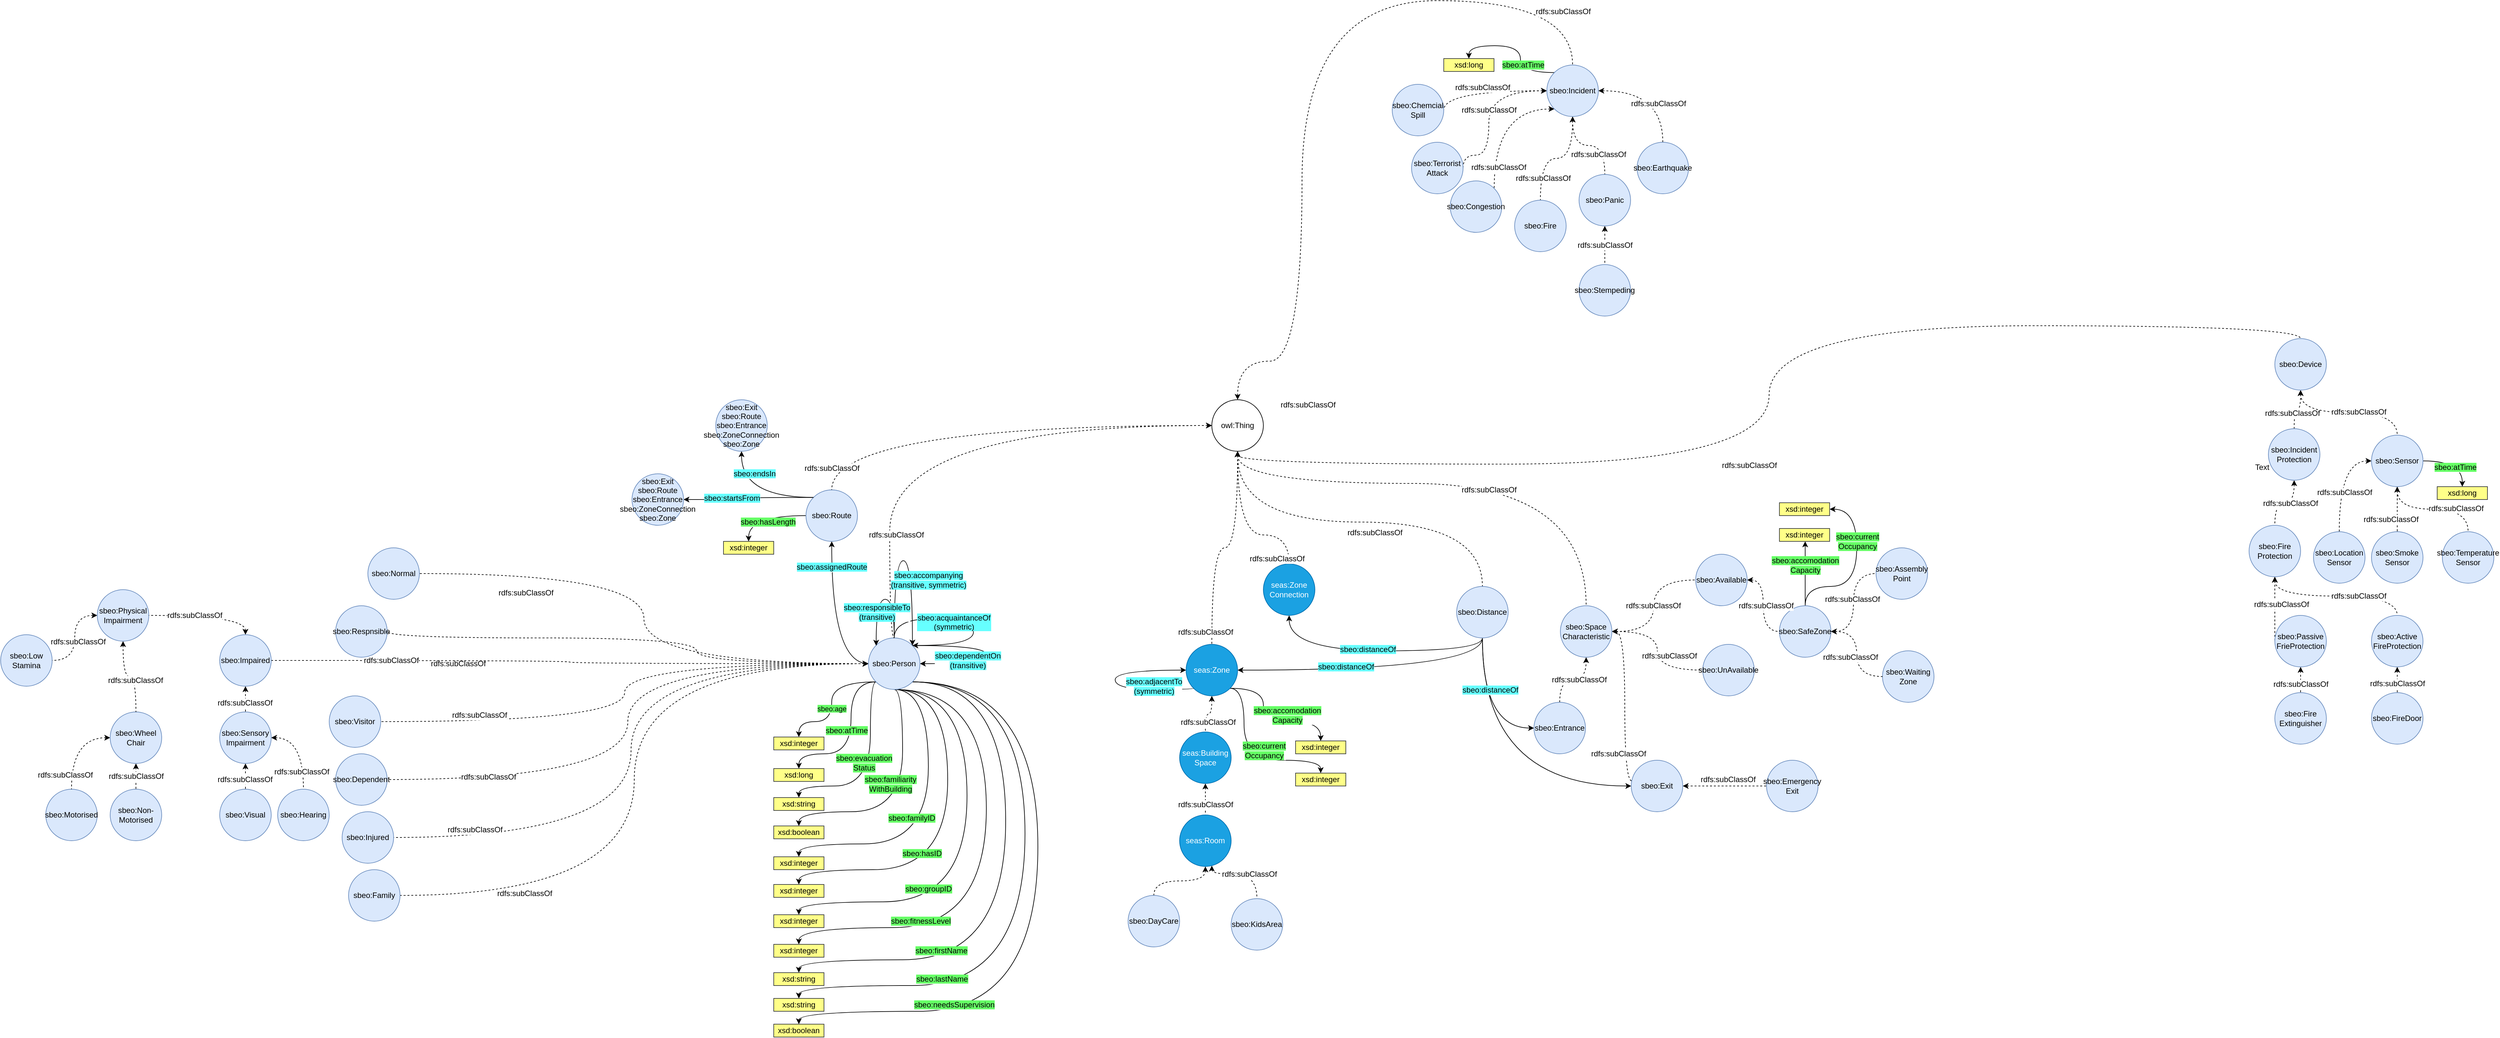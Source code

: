 <mxfile version="12.8.6" type="github">
  <diagram id="s-fJWoQtj2VFVK5msN_l" name="Page-1">
    <mxGraphModel dx="4091" dy="2606" grid="1" gridSize="10" guides="1" tooltips="1" connect="1" arrows="1" fold="1" page="1" pageScale="1" pageWidth="827" pageHeight="1169" math="0" shadow="0">
      <root>
        <mxCell id="0" />
        <mxCell id="1" parent="0" />
        <mxCell id="IQOuE0TxBNfk_iXKN2kF-1" style="edgeStyle=orthogonalEdgeStyle;curved=1;comic=0;orthogonalLoop=1;jettySize=auto;html=1;exitX=0.5;exitY=1;exitDx=0;exitDy=0;shadow=0;startArrow=classic;startFill=1;endArrow=none;endFill=0;dashed=1;" edge="1" parent="1" source="EgX6zlfz2IxhlC0AGUEL-5" target="EgX6zlfz2IxhlC0AGUEL-25">
          <mxGeometry relative="1" as="geometry" />
        </mxCell>
        <mxCell id="IQOuE0TxBNfk_iXKN2kF-121" value="rdfs:subClassOf" style="text;html=1;align=center;verticalAlign=middle;resizable=0;points=[];labelBackgroundColor=#ffffff;fontColor=#000000;" vertex="1" connectable="0" parent="IQOuE0TxBNfk_iXKN2kF-1">
          <mxGeometry x="0.3" y="-3" relative="1" as="geometry">
            <mxPoint as="offset" />
          </mxGeometry>
        </mxCell>
        <mxCell id="IQOuE0TxBNfk_iXKN2kF-7" style="edgeStyle=orthogonalEdgeStyle;curved=1;comic=0;orthogonalLoop=1;jettySize=auto;html=1;shadow=0;startArrow=classic;startFill=1;endArrow=none;endFill=0;exitX=0.5;exitY=1;exitDx=0;exitDy=0;dashed=1;" edge="1" parent="1" source="EgX6zlfz2IxhlC0AGUEL-5" target="EgX6zlfz2IxhlC0AGUEL-37">
          <mxGeometry relative="1" as="geometry" />
        </mxCell>
        <mxCell id="IQOuE0TxBNfk_iXKN2kF-116" value="rdfs:subClassOf" style="text;html=1;align=center;verticalAlign=middle;resizable=0;points=[];labelBackgroundColor=#ffffff;fontColor=#000000;" vertex="1" connectable="0" parent="IQOuE0TxBNfk_iXKN2kF-7">
          <mxGeometry x="0.137" y="1" relative="1" as="geometry">
            <mxPoint as="offset" />
          </mxGeometry>
        </mxCell>
        <mxCell id="EgX6zlfz2IxhlC0AGUEL-5" value="sbeo:Device" style="ellipse;whiteSpace=wrap;html=1;aspect=fixed;fillColor=#dae8fc;strokeColor=#6c8ebf;shadow=0;" parent="1" vertex="1">
          <mxGeometry x="1770" y="-75" width="80" height="80" as="geometry" />
        </mxCell>
        <mxCell id="EgX6zlfz2IxhlC0AGUEL-6" value="seas:Zone&lt;br&gt;Connection" style="ellipse;whiteSpace=wrap;html=1;aspect=fixed;fillColor=#1ba1e2;strokeColor=#006EAF;fontColor=#ffffff;shadow=0;" parent="1" vertex="1">
          <mxGeometry x="200" y="275" width="80" height="80" as="geometry" />
        </mxCell>
        <mxCell id="IQOuE0TxBNfk_iXKN2kF-49" style="edgeStyle=orthogonalEdgeStyle;curved=1;comic=0;orthogonalLoop=1;jettySize=auto;html=1;entryX=1;entryY=0.5;entryDx=0;entryDy=0;shadow=0;startArrow=classic;startFill=1;endArrow=none;endFill=0;dashed=1;" edge="1" parent="1" source="EgX6zlfz2IxhlC0AGUEL-8" target="IQOuE0TxBNfk_iXKN2kF-43">
          <mxGeometry relative="1" as="geometry" />
        </mxCell>
        <mxCell id="IQOuE0TxBNfk_iXKN2kF-93" value="rdfs:subClassOf" style="text;html=1;align=center;verticalAlign=middle;resizable=0;points=[];labelBackgroundColor=#ffffff;fontColor=#000000;" vertex="1" connectable="0" parent="IQOuE0TxBNfk_iXKN2kF-49">
          <mxGeometry x="0.639" y="13" relative="1" as="geometry">
            <mxPoint x="13.83" y="17" as="offset" />
          </mxGeometry>
        </mxCell>
        <mxCell id="IQOuE0TxBNfk_iXKN2kF-50" style="edgeStyle=orthogonalEdgeStyle;curved=1;comic=0;orthogonalLoop=1;jettySize=auto;html=1;entryX=1;entryY=0.5;entryDx=0;entryDy=0;shadow=0;startArrow=classic;startFill=1;endArrow=none;endFill=0;dashed=1;" edge="1" parent="1" source="EgX6zlfz2IxhlC0AGUEL-8" target="IQOuE0TxBNfk_iXKN2kF-42">
          <mxGeometry relative="1" as="geometry">
            <Array as="points">
              <mxPoint x="-680" y="430" />
              <mxPoint x="-680" y="390" />
            </Array>
          </mxGeometry>
        </mxCell>
        <mxCell id="IQOuE0TxBNfk_iXKN2kF-95" value="rdfs:subClassOf" style="text;html=1;align=center;verticalAlign=middle;resizable=0;points=[];labelBackgroundColor=#ffffff;fontColor=#000000;" vertex="1" connectable="0" parent="IQOuE0TxBNfk_iXKN2kF-50">
          <mxGeometry x="0.719" y="19" relative="1" as="geometry">
            <mxPoint x="8" y="21" as="offset" />
          </mxGeometry>
        </mxCell>
        <mxCell id="IQOuE0TxBNfk_iXKN2kF-51" style="edgeStyle=orthogonalEdgeStyle;curved=1;comic=0;orthogonalLoop=1;jettySize=auto;html=1;entryX=1;entryY=0.5;entryDx=0;entryDy=0;shadow=0;startArrow=classic;startFill=1;endArrow=none;endFill=0;dashed=1;" edge="1" parent="1" source="EgX6zlfz2IxhlC0AGUEL-8" target="IQOuE0TxBNfk_iXKN2kF-41">
          <mxGeometry relative="1" as="geometry" />
        </mxCell>
        <mxCell id="IQOuE0TxBNfk_iXKN2kF-102" value="rdfs:subClassOf" style="text;html=1;align=center;verticalAlign=middle;resizable=0;points=[];labelBackgroundColor=#ffffff;fontColor=#000000;" vertex="1" connectable="0" parent="IQOuE0TxBNfk_iXKN2kF-51">
          <mxGeometry x="0.509" y="-8" relative="1" as="geometry">
            <mxPoint x="-55.33" y="-2" as="offset" />
          </mxGeometry>
        </mxCell>
        <mxCell id="IQOuE0TxBNfk_iXKN2kF-53" style="edgeStyle=orthogonalEdgeStyle;curved=1;comic=0;orthogonalLoop=1;jettySize=auto;html=1;entryX=1;entryY=0.5;entryDx=0;entryDy=0;shadow=0;startArrow=classic;startFill=1;endArrow=none;endFill=0;dashed=1;" edge="1" parent="1" source="EgX6zlfz2IxhlC0AGUEL-8" target="IQOuE0TxBNfk_iXKN2kF-32">
          <mxGeometry relative="1" as="geometry" />
        </mxCell>
        <mxCell id="IQOuE0TxBNfk_iXKN2kF-101" value="rdfs:subClassOf" style="text;html=1;align=center;verticalAlign=middle;resizable=0;points=[];labelBackgroundColor=#ffffff;fontColor=#000000;" vertex="1" connectable="0" parent="IQOuE0TxBNfk_iXKN2kF-53">
          <mxGeometry x="0.632" y="-15" relative="1" as="geometry">
            <mxPoint x="-14.17" y="11" as="offset" />
          </mxGeometry>
        </mxCell>
        <mxCell id="IQOuE0TxBNfk_iXKN2kF-57" style="edgeStyle=orthogonalEdgeStyle;curved=1;comic=0;orthogonalLoop=1;jettySize=auto;html=1;entryX=1;entryY=0.5;entryDx=0;entryDy=0;shadow=0;startArrow=classic;startFill=1;endArrow=none;endFill=0;dashed=1;" edge="1" parent="1" source="EgX6zlfz2IxhlC0AGUEL-8" target="IQOuE0TxBNfk_iXKN2kF-45">
          <mxGeometry relative="1" as="geometry" />
        </mxCell>
        <mxCell id="IQOuE0TxBNfk_iXKN2kF-96" value="rdfs:subClassOf" style="text;html=1;align=center;verticalAlign=middle;resizable=0;points=[];labelBackgroundColor=#ffffff;fontColor=#000000;" vertex="1" connectable="0" parent="IQOuE0TxBNfk_iXKN2kF-57">
          <mxGeometry x="0.579" y="1" relative="1" as="geometry">
            <mxPoint x="-10.33" y="-1" as="offset" />
          </mxGeometry>
        </mxCell>
        <mxCell id="IQOuE0TxBNfk_iXKN2kF-67" style="edgeStyle=orthogonalEdgeStyle;curved=1;comic=0;orthogonalLoop=1;jettySize=auto;html=1;entryX=1;entryY=0.5;entryDx=0;entryDy=0;shadow=0;startArrow=classic;startFill=1;endArrow=none;endFill=0;dashed=1;" edge="1" parent="1" source="EgX6zlfz2IxhlC0AGUEL-8" target="IQOuE0TxBNfk_iXKN2kF-44">
          <mxGeometry relative="1" as="geometry" />
        </mxCell>
        <mxCell id="IQOuE0TxBNfk_iXKN2kF-99" value="rdfs:subClassOf" style="text;html=1;align=center;verticalAlign=middle;resizable=0;points=[];labelBackgroundColor=#ffffff;fontColor=#000000;" vertex="1" connectable="0" parent="IQOuE0TxBNfk_iXKN2kF-67">
          <mxGeometry x="0.748" y="-12" relative="1" as="geometry">
            <mxPoint x="-1.67" as="offset" />
          </mxGeometry>
        </mxCell>
        <mxCell id="IQOuE0TxBNfk_iXKN2kF-68" style="edgeStyle=orthogonalEdgeStyle;curved=1;comic=0;orthogonalLoop=1;jettySize=auto;html=1;entryX=1;entryY=0.5;entryDx=0;entryDy=0;shadow=0;startArrow=classic;startFill=1;endArrow=none;endFill=0;dashed=1;" edge="1" parent="1" source="EgX6zlfz2IxhlC0AGUEL-8" target="IQOuE0TxBNfk_iXKN2kF-46">
          <mxGeometry relative="1" as="geometry" />
        </mxCell>
        <mxCell id="IQOuE0TxBNfk_iXKN2kF-98" value="rdfs:subClassOf" style="text;html=1;align=center;verticalAlign=middle;resizable=0;points=[];labelBackgroundColor=#ffffff;fontColor=#000000;" vertex="1" connectable="0" parent="IQOuE0TxBNfk_iXKN2kF-68">
          <mxGeometry x="0.38" y="-12" relative="1" as="geometry">
            <mxPoint x="-144" y="9" as="offset" />
          </mxGeometry>
        </mxCell>
        <mxCell id="IQOuE0TxBNfk_iXKN2kF-193" value="&lt;span style=&quot;background-color: rgb(102 , 255 , 102)&quot;&gt;sbeo:age&lt;/span&gt;" style="edgeStyle=orthogonalEdgeStyle;curved=1;comic=0;orthogonalLoop=1;jettySize=auto;html=1;exitX=0;exitY=1;exitDx=0;exitDy=0;entryX=0.5;entryY=0;entryDx=0;entryDy=0;shadow=0;startArrow=none;startFill=0;endArrow=classic;endFill=1;fontColor=#000000;" edge="1" parent="1" source="EgX6zlfz2IxhlC0AGUEL-8" target="IQOuE0TxBNfk_iXKN2kF-192">
          <mxGeometry x="0.075" relative="1" as="geometry">
            <Array as="points">
              <mxPoint x="-470" y="458" />
              <mxPoint x="-470" y="520" />
              <mxPoint x="-521" y="520" />
            </Array>
            <mxPoint as="offset" />
          </mxGeometry>
        </mxCell>
        <mxCell id="IQOuE0TxBNfk_iXKN2kF-238" style="edgeStyle=orthogonalEdgeStyle;curved=1;comic=0;orthogonalLoop=1;jettySize=auto;html=1;exitX=0.5;exitY=1;exitDx=0;exitDy=0;entryX=0.5;entryY=0;entryDx=0;entryDy=0;shadow=0;startArrow=none;startFill=0;endArrow=classic;endFill=1;fontColor=#000000;" edge="1" parent="1" source="EgX6zlfz2IxhlC0AGUEL-8" target="IQOuE0TxBNfk_iXKN2kF-228">
          <mxGeometry relative="1" as="geometry">
            <Array as="points">
              <mxPoint x="-320" y="470" />
              <mxPoint x="-320" y="710" />
              <mxPoint x="-521" y="710" />
            </Array>
          </mxGeometry>
        </mxCell>
        <mxCell id="IQOuE0TxBNfk_iXKN2kF-239" value="&lt;span style=&quot;background-color: rgb(102 , 255 , 102)&quot;&gt;sbeo:familyID&lt;/span&gt;" style="text;html=1;align=center;verticalAlign=middle;resizable=0;points=[];labelBackgroundColor=#ffffff;" vertex="1" connectable="0" parent="IQOuE0TxBNfk_iXKN2kF-238">
          <mxGeometry x="0.504" y="-2" relative="1" as="geometry">
            <mxPoint x="67.25" y="-38.0" as="offset" />
          </mxGeometry>
        </mxCell>
        <mxCell id="IQOuE0TxBNfk_iXKN2kF-242" style="edgeStyle=orthogonalEdgeStyle;curved=1;comic=0;orthogonalLoop=1;jettySize=auto;html=1;exitX=0.5;exitY=1;exitDx=0;exitDy=0;entryX=0.5;entryY=0;entryDx=0;entryDy=0;shadow=0;startArrow=none;startFill=0;endArrow=classic;endFill=1;fontColor=#000000;" edge="1" parent="1" source="EgX6zlfz2IxhlC0AGUEL-8" target="IQOuE0TxBNfk_iXKN2kF-229">
          <mxGeometry relative="1" as="geometry">
            <Array as="points">
              <mxPoint x="-290" y="470" />
              <mxPoint x="-290" y="750" />
              <mxPoint x="-521" y="750" />
            </Array>
          </mxGeometry>
        </mxCell>
        <mxCell id="IQOuE0TxBNfk_iXKN2kF-252" style="edgeStyle=orthogonalEdgeStyle;curved=1;comic=0;orthogonalLoop=1;jettySize=auto;html=1;exitX=0;exitY=1;exitDx=0;exitDy=0;entryX=0.5;entryY=0;entryDx=0;entryDy=0;shadow=0;startArrow=none;startFill=0;endArrow=classic;endFill=1;fontColor=#000000;" edge="1" parent="1" source="EgX6zlfz2IxhlC0AGUEL-8" target="IQOuE0TxBNfk_iXKN2kF-194">
          <mxGeometry relative="1" as="geometry">
            <Array as="points">
              <mxPoint x="-440" y="458" />
              <mxPoint x="-440" y="570" />
              <mxPoint x="-521" y="570" />
            </Array>
          </mxGeometry>
        </mxCell>
        <mxCell id="IQOuE0TxBNfk_iXKN2kF-253" value="&lt;span style=&quot;background-color: rgb(102 , 255 , 102)&quot;&gt;sbeo:atTime&lt;/span&gt;" style="text;html=1;align=center;verticalAlign=middle;resizable=0;points=[];labelBackgroundColor=#ffffff;" vertex="1" connectable="0" parent="IQOuE0TxBNfk_iXKN2kF-252">
          <mxGeometry x="-0.036" y="-5" relative="1" as="geometry">
            <mxPoint x="-2" y="-8.46" as="offset" />
          </mxGeometry>
        </mxCell>
        <mxCell id="IQOuE0TxBNfk_iXKN2kF-254" style="edgeStyle=orthogonalEdgeStyle;curved=1;comic=0;orthogonalLoop=1;jettySize=auto;html=1;exitX=0;exitY=1;exitDx=0;exitDy=0;entryX=0.5;entryY=0;entryDx=0;entryDy=0;shadow=0;startArrow=none;startFill=0;endArrow=classic;endFill=1;fontColor=#000000;" edge="1" parent="1" source="EgX6zlfz2IxhlC0AGUEL-8" target="IQOuE0TxBNfk_iXKN2kF-220">
          <mxGeometry relative="1" as="geometry">
            <Array as="points">
              <mxPoint x="-410" y="458" />
              <mxPoint x="-410" y="620" />
              <mxPoint x="-521" y="620" />
            </Array>
          </mxGeometry>
        </mxCell>
        <mxCell id="IQOuE0TxBNfk_iXKN2kF-255" value="&lt;span style=&quot;background-color: rgb(102 , 255 , 102)&quot;&gt;sbeo:evacuation&lt;/span&gt;&lt;br&gt;&lt;span style=&quot;background-color: rgb(102 , 255 , 102)&quot;&gt;Status&lt;/span&gt;" style="text;html=1;align=center;verticalAlign=middle;resizable=0;points=[];labelBackgroundColor=#ffffff;" vertex="1" connectable="0" parent="IQOuE0TxBNfk_iXKN2kF-254">
          <mxGeometry x="-0.003" y="-6" relative="1" as="geometry">
            <mxPoint x="-4" y="-14.9" as="offset" />
          </mxGeometry>
        </mxCell>
        <mxCell id="IQOuE0TxBNfk_iXKN2kF-256" style="edgeStyle=orthogonalEdgeStyle;curved=1;comic=0;orthogonalLoop=1;jettySize=auto;html=1;exitX=0.5;exitY=1;exitDx=0;exitDy=0;entryX=0.5;entryY=0;entryDx=0;entryDy=0;shadow=0;startArrow=none;startFill=0;endArrow=classic;endFill=1;fontColor=#000000;" edge="1" parent="1" source="EgX6zlfz2IxhlC0AGUEL-8" target="IQOuE0TxBNfk_iXKN2kF-224">
          <mxGeometry relative="1" as="geometry">
            <Array as="points">
              <mxPoint x="-360" y="470" />
              <mxPoint x="-360" y="660" />
              <mxPoint x="-521" y="660" />
            </Array>
          </mxGeometry>
        </mxCell>
        <mxCell id="IQOuE0TxBNfk_iXKN2kF-257" value="&lt;span style=&quot;background-color: rgb(102 , 255 , 102)&quot;&gt;sbeo:familiarity&lt;/span&gt;&lt;br&gt;&lt;span style=&quot;background-color: rgb(102 , 255 , 102)&quot;&gt;WithBuilding&lt;/span&gt;" style="text;html=1;align=center;verticalAlign=middle;resizable=0;points=[];labelBackgroundColor=#ffffff;" vertex="1" connectable="0" parent="IQOuE0TxBNfk_iXKN2kF-256">
          <mxGeometry x="0.251" y="-15" relative="1" as="geometry">
            <mxPoint x="18.83" y="-27.93" as="offset" />
          </mxGeometry>
        </mxCell>
        <mxCell id="IQOuE0TxBNfk_iXKN2kF-258" style="edgeStyle=orthogonalEdgeStyle;curved=1;comic=0;orthogonalLoop=1;jettySize=auto;html=1;exitX=0.5;exitY=1;exitDx=0;exitDy=0;entryX=0.5;entryY=0;entryDx=0;entryDy=0;shadow=0;startArrow=none;startFill=0;endArrow=classic;endFill=1;fontColor=#000000;" edge="1" parent="1" source="EgX6zlfz2IxhlC0AGUEL-8" target="IQOuE0TxBNfk_iXKN2kF-230">
          <mxGeometry relative="1" as="geometry">
            <Array as="points">
              <mxPoint x="-260" y="470" />
              <mxPoint x="-260" y="800" />
              <mxPoint x="-521" y="800" />
            </Array>
          </mxGeometry>
        </mxCell>
        <mxCell id="IQOuE0TxBNfk_iXKN2kF-259" value="&lt;span style=&quot;background-color: rgb(102 , 255 , 102)&quot;&gt;sbeo:groupID&lt;/span&gt;" style="text;html=1;align=center;verticalAlign=middle;resizable=0;points=[];labelBackgroundColor=#ffffff;" vertex="1" connectable="0" parent="IQOuE0TxBNfk_iXKN2kF-258">
          <mxGeometry x="-0.146" y="3" relative="1" as="geometry">
            <mxPoint x="-63" y="114" as="offset" />
          </mxGeometry>
        </mxCell>
        <mxCell id="IQOuE0TxBNfk_iXKN2kF-261" style="edgeStyle=orthogonalEdgeStyle;curved=1;comic=0;orthogonalLoop=1;jettySize=auto;html=1;exitX=0.5;exitY=1;exitDx=0;exitDy=0;entryX=0.5;entryY=0;entryDx=0;entryDy=0;shadow=0;startArrow=none;startFill=0;endArrow=classic;endFill=1;fontColor=#000000;" edge="1" parent="1" source="EgX6zlfz2IxhlC0AGUEL-8" target="IQOuE0TxBNfk_iXKN2kF-234">
          <mxGeometry relative="1" as="geometry">
            <Array as="points">
              <mxPoint x="-230" y="470" />
              <mxPoint x="-230" y="840" />
              <mxPoint x="-521" y="840" />
            </Array>
          </mxGeometry>
        </mxCell>
        <mxCell id="IQOuE0TxBNfk_iXKN2kF-262" value="&lt;span style=&quot;background-color: rgb(102 , 255 , 102)&quot;&gt;sbeo:fitnessLevel&lt;/span&gt;" style="text;html=1;align=center;verticalAlign=middle;resizable=0;points=[];labelBackgroundColor=#ffffff;" vertex="1" connectable="0" parent="IQOuE0TxBNfk_iXKN2kF-261">
          <mxGeometry x="0.386" y="-27" relative="1" as="geometry">
            <mxPoint x="-40.59" y="17.06" as="offset" />
          </mxGeometry>
        </mxCell>
        <mxCell id="IQOuE0TxBNfk_iXKN2kF-264" style="edgeStyle=orthogonalEdgeStyle;curved=1;comic=0;orthogonalLoop=1;jettySize=auto;html=1;exitX=1;exitY=1;exitDx=0;exitDy=0;entryX=0.5;entryY=0;entryDx=0;entryDy=0;shadow=0;startArrow=none;startFill=0;endArrow=classic;endFill=1;fontColor=#000000;" edge="1" parent="1" source="EgX6zlfz2IxhlC0AGUEL-8" target="IQOuE0TxBNfk_iXKN2kF-235">
          <mxGeometry relative="1" as="geometry">
            <Array as="points">
              <mxPoint x="-200" y="458" />
              <mxPoint x="-200" y="890" />
              <mxPoint x="-521" y="890" />
            </Array>
          </mxGeometry>
        </mxCell>
        <mxCell id="IQOuE0TxBNfk_iXKN2kF-265" value="&lt;span style=&quot;background-color: rgb(102 , 255 , 102)&quot;&gt;sbeo:firstName&lt;/span&gt;" style="text;html=1;align=center;verticalAlign=middle;resizable=0;points=[];labelBackgroundColor=#ffffff;" vertex="1" connectable="0" parent="IQOuE0TxBNfk_iXKN2kF-264">
          <mxGeometry x="0.175" y="-76" relative="1" as="geometry">
            <mxPoint x="-24" y="23.6" as="offset" />
          </mxGeometry>
        </mxCell>
        <mxCell id="IQOuE0TxBNfk_iXKN2kF-266" style="edgeStyle=orthogonalEdgeStyle;curved=1;comic=0;orthogonalLoop=1;jettySize=auto;html=1;exitX=1;exitY=1;exitDx=0;exitDy=0;entryX=0.5;entryY=0;entryDx=0;entryDy=0;shadow=0;startArrow=none;startFill=0;endArrow=classic;endFill=1;fontColor=#000000;" edge="1" parent="1" source="EgX6zlfz2IxhlC0AGUEL-8" target="IQOuE0TxBNfk_iXKN2kF-263">
          <mxGeometry relative="1" as="geometry">
            <Array as="points">
              <mxPoint x="-170" y="458" />
              <mxPoint x="-170" y="930" />
              <mxPoint x="-521" y="930" />
            </Array>
          </mxGeometry>
        </mxCell>
        <mxCell id="IQOuE0TxBNfk_iXKN2kF-267" value="&lt;span style=&quot;background-color: rgb(102 , 255 , 102)&quot;&gt;sbeo:lastName&lt;/span&gt;" style="text;html=1;align=center;verticalAlign=middle;resizable=0;points=[];labelBackgroundColor=#ffffff;" vertex="1" connectable="0" parent="IQOuE0TxBNfk_iXKN2kF-266">
          <mxGeometry x="0.547" y="-1" relative="1" as="geometry">
            <mxPoint x="11.28" y="-8.94" as="offset" />
          </mxGeometry>
        </mxCell>
        <mxCell id="IQOuE0TxBNfk_iXKN2kF-269" style="edgeStyle=orthogonalEdgeStyle;curved=1;comic=0;orthogonalLoop=1;jettySize=auto;html=1;exitX=1;exitY=1;exitDx=0;exitDy=0;entryX=0.5;entryY=0;entryDx=0;entryDy=0;shadow=0;startArrow=none;startFill=0;endArrow=classic;endFill=1;fontColor=#000000;" edge="1" parent="1" source="EgX6zlfz2IxhlC0AGUEL-8" target="IQOuE0TxBNfk_iXKN2kF-268">
          <mxGeometry relative="1" as="geometry">
            <Array as="points">
              <mxPoint x="-150" y="458" />
              <mxPoint x="-150" y="970" />
              <mxPoint x="-521" y="970" />
            </Array>
          </mxGeometry>
        </mxCell>
        <mxCell id="IQOuE0TxBNfk_iXKN2kF-271" value="&lt;span style=&quot;color: rgba(0 , 0 , 0 , 0) ; font-family: monospace ; font-size: 0px ; background-color: rgb(248 , 249 , 250)&quot;&gt;%3CmxGraphModel%3E%3Croot%3E%3CmxCell%20id%3D%220%22%2F%3E%3CmxCell%20id%3D%221%22%20parent%3D%220%22%2F%3E%3CmxCell%20id%3D%222%22%20value%3D%22xsd%3Astring%22%20style%3D%22rounded%3D0%3BwhiteSpace%3Dwrap%3Bhtml%3D1%3BfillColor%3D%23ffff88%3BstrokeColor%3D%2336393d%3B%22%20vertex%3D%221%22%20parent%3D%221%22%3E%3CmxGeometry%20x%3D%22-560%22%20y%3D%22950%22%20width%3D%2278%22%20height%3D%2220%22%20as%3D%22geometry%22%2F%3E%3C%2FmxCell%3E%3C%2Froot%3E%3C%2FmxGraphModel%3E&lt;/span&gt;" style="text;html=1;align=center;verticalAlign=middle;resizable=0;points=[];labelBackgroundColor=#ffffff;" vertex="1" connectable="0" parent="IQOuE0TxBNfk_iXKN2kF-269">
          <mxGeometry x="0.521" y="-5" relative="1" as="geometry">
            <mxPoint as="offset" />
          </mxGeometry>
        </mxCell>
        <mxCell id="IQOuE0TxBNfk_iXKN2kF-273" value="&lt;span style=&quot;background-color: rgb(102 , 255 , 102)&quot;&gt;sbeo:needsSupervision&lt;/span&gt;" style="text;html=1;align=center;verticalAlign=middle;resizable=0;points=[];labelBackgroundColor=#ffffff;" vertex="1" connectable="0" parent="IQOuE0TxBNfk_iXKN2kF-269">
          <mxGeometry x="0.552" y="-4" relative="1" as="geometry">
            <mxPoint x="14.58" y="-6" as="offset" />
          </mxGeometry>
        </mxCell>
        <mxCell id="IQOuE0TxBNfk_iXKN2kF-313" style="edgeStyle=orthogonalEdgeStyle;curved=1;comic=0;orthogonalLoop=1;jettySize=auto;html=1;exitX=0;exitY=0.5;exitDx=0;exitDy=0;shadow=0;startArrow=none;startFill=0;endArrow=classic;endFill=1;fontColor=#000000;" edge="1" parent="1" source="EgX6zlfz2IxhlC0AGUEL-8" target="EgX6zlfz2IxhlC0AGUEL-10">
          <mxGeometry relative="1" as="geometry">
            <Array as="points">
              <mxPoint x="-470" y="430" />
            </Array>
          </mxGeometry>
        </mxCell>
        <mxCell id="IQOuE0TxBNfk_iXKN2kF-314" value="&lt;span style=&quot;background-color: rgb(102 , 255 , 255)&quot;&gt;sbeo:assignedRoute&lt;/span&gt;" style="text;html=1;align=center;verticalAlign=middle;resizable=0;points=[];labelBackgroundColor=#ffffff;" vertex="1" connectable="0" parent="IQOuE0TxBNfk_iXKN2kF-313">
          <mxGeometry x="0.172" y="-10" relative="1" as="geometry">
            <mxPoint x="-10" y="-62.46" as="offset" />
          </mxGeometry>
        </mxCell>
        <mxCell id="EgX6zlfz2IxhlC0AGUEL-8" value="sbeo:Person" style="ellipse;whiteSpace=wrap;html=1;aspect=fixed;fillColor=#dae8fc;strokeColor=#6c8ebf;shadow=0;" parent="1" vertex="1">
          <mxGeometry x="-413" y="390" width="80" height="80" as="geometry" />
        </mxCell>
        <mxCell id="IQOuE0TxBNfk_iXKN2kF-24" style="edgeStyle=orthogonalEdgeStyle;curved=1;comic=0;orthogonalLoop=1;jettySize=auto;html=1;entryX=1;entryY=0.5;entryDx=0;entryDy=0;shadow=0;startArrow=classic;startFill=1;endArrow=none;endFill=0;dashed=1;" edge="1" parent="1" source="EgX6zlfz2IxhlC0AGUEL-9" target="IQOuE0TxBNfk_iXKN2kF-23">
          <mxGeometry relative="1" as="geometry">
            <Array as="points">
              <mxPoint x="480" y="-460" />
            </Array>
          </mxGeometry>
        </mxCell>
        <mxCell id="IQOuE0TxBNfk_iXKN2kF-146" value="rdfs:subClassOf" style="text;html=1;align=center;verticalAlign=middle;resizable=0;points=[];labelBackgroundColor=#ffffff;fontColor=#000000;" vertex="1" connectable="0" parent="IQOuE0TxBNfk_iXKN2kF-24">
          <mxGeometry x="0.235" y="-1" relative="1" as="geometry">
            <mxPoint x="17.5" y="-4" as="offset" />
          </mxGeometry>
        </mxCell>
        <mxCell id="IQOuE0TxBNfk_iXKN2kF-25" style="edgeStyle=orthogonalEdgeStyle;curved=1;comic=0;orthogonalLoop=1;jettySize=auto;html=1;entryX=1;entryY=0.5;entryDx=0;entryDy=0;shadow=0;startArrow=classic;startFill=1;endArrow=none;endFill=0;dashed=1;" edge="1" parent="1" source="EgX6zlfz2IxhlC0AGUEL-9" target="IQOuE0TxBNfk_iXKN2kF-17">
          <mxGeometry relative="1" as="geometry">
            <Array as="points">
              <mxPoint x="550" y="-460" />
              <mxPoint x="550" y="-360" />
            </Array>
          </mxGeometry>
        </mxCell>
        <mxCell id="IQOuE0TxBNfk_iXKN2kF-127" value="rdfs:subClassOf" style="text;html=1;align=center;verticalAlign=middle;resizable=0;points=[];labelBackgroundColor=#ffffff;fontColor=#000000;" vertex="1" connectable="0" parent="IQOuE0TxBNfk_iXKN2kF-25">
          <mxGeometry x="0.493" y="-3" relative="1" as="geometry">
            <mxPoint x="3" y="-66.67" as="offset" />
          </mxGeometry>
        </mxCell>
        <mxCell id="IQOuE0TxBNfk_iXKN2kF-27" style="edgeStyle=orthogonalEdgeStyle;curved=1;comic=0;orthogonalLoop=1;jettySize=auto;html=1;exitX=0.5;exitY=1;exitDx=0;exitDy=0;entryX=0.5;entryY=0;entryDx=0;entryDy=0;shadow=0;startArrow=classic;startFill=1;endArrow=none;endFill=0;dashed=1;" edge="1" parent="1" source="EgX6zlfz2IxhlC0AGUEL-9" target="IQOuE0TxBNfk_iXKN2kF-20">
          <mxGeometry relative="1" as="geometry" />
        </mxCell>
        <mxCell id="IQOuE0TxBNfk_iXKN2kF-129" value="rdfs:subClassOf" style="text;html=1;align=center;verticalAlign=middle;resizable=0;points=[];labelBackgroundColor=#ffffff;fontColor=#000000;" vertex="1" connectable="0" parent="IQOuE0TxBNfk_iXKN2kF-27">
          <mxGeometry x="0.486" y="6" relative="1" as="geometry">
            <mxPoint x="-2" y="11.76" as="offset" />
          </mxGeometry>
        </mxCell>
        <mxCell id="IQOuE0TxBNfk_iXKN2kF-28" style="edgeStyle=orthogonalEdgeStyle;curved=1;comic=0;orthogonalLoop=1;jettySize=auto;html=1;entryX=0.5;entryY=0;entryDx=0;entryDy=0;shadow=0;startArrow=classic;startFill=1;endArrow=none;endFill=0;dashed=1;" edge="1" parent="1" source="EgX6zlfz2IxhlC0AGUEL-9" target="IQOuE0TxBNfk_iXKN2kF-19">
          <mxGeometry relative="1" as="geometry" />
        </mxCell>
        <mxCell id="IQOuE0TxBNfk_iXKN2kF-130" value="rdfs:subClassOf" style="text;html=1;align=center;verticalAlign=middle;resizable=0;points=[];labelBackgroundColor=#ffffff;fontColor=#000000;" vertex="1" connectable="0" parent="IQOuE0TxBNfk_iXKN2kF-28">
          <mxGeometry x="0.445" y="-9" relative="1" as="geometry">
            <mxPoint x="-1" y="7.65" as="offset" />
          </mxGeometry>
        </mxCell>
        <mxCell id="IQOuE0TxBNfk_iXKN2kF-29" style="edgeStyle=orthogonalEdgeStyle;curved=1;comic=0;orthogonalLoop=1;jettySize=auto;html=1;entryX=0.5;entryY=0;entryDx=0;entryDy=0;shadow=0;startArrow=classic;startFill=1;endArrow=none;endFill=0;exitX=1;exitY=0.5;exitDx=0;exitDy=0;dashed=1;" edge="1" parent="1" source="EgX6zlfz2IxhlC0AGUEL-9" target="IQOuE0TxBNfk_iXKN2kF-21">
          <mxGeometry relative="1" as="geometry" />
        </mxCell>
        <mxCell id="IQOuE0TxBNfk_iXKN2kF-126" value="rdfs:subClassOf" style="text;html=1;align=center;verticalAlign=middle;resizable=0;points=[];labelBackgroundColor=#ffffff;fontColor=#000000;" vertex="1" connectable="0" parent="IQOuE0TxBNfk_iXKN2kF-29">
          <mxGeometry x="-0.144" y="-24" relative="1" as="geometry">
            <mxPoint x="15.29" y="-4" as="offset" />
          </mxGeometry>
        </mxCell>
        <mxCell id="IQOuE0TxBNfk_iXKN2kF-31" style="edgeStyle=orthogonalEdgeStyle;curved=1;comic=0;orthogonalLoop=1;jettySize=auto;html=1;exitX=0;exitY=1;exitDx=0;exitDy=0;entryX=1;entryY=0;entryDx=0;entryDy=0;shadow=0;startArrow=classic;startFill=1;endArrow=none;endFill=0;dashed=1;" edge="1" parent="1" source="EgX6zlfz2IxhlC0AGUEL-9" target="IQOuE0TxBNfk_iXKN2kF-22">
          <mxGeometry relative="1" as="geometry" />
        </mxCell>
        <mxCell id="IQOuE0TxBNfk_iXKN2kF-128" value="rdfs:subClassOf" style="text;html=1;align=center;verticalAlign=middle;resizable=0;points=[];labelBackgroundColor=#ffffff;fontColor=#000000;" vertex="1" connectable="0" parent="IQOuE0TxBNfk_iXKN2kF-31">
          <mxGeometry x="0.708" y="6" relative="1" as="geometry">
            <mxPoint y="-1" as="offset" />
          </mxGeometry>
        </mxCell>
        <mxCell id="IQOuE0TxBNfk_iXKN2kF-216" style="edgeStyle=orthogonalEdgeStyle;curved=1;comic=0;orthogonalLoop=1;jettySize=auto;html=1;exitX=0;exitY=0;exitDx=0;exitDy=0;entryX=0.5;entryY=0;entryDx=0;entryDy=0;shadow=0;startArrow=none;startFill=0;endArrow=classic;endFill=1;fontColor=#000000;" edge="1" parent="1" source="EgX6zlfz2IxhlC0AGUEL-9" target="IQOuE0TxBNfk_iXKN2kF-215">
          <mxGeometry relative="1" as="geometry" />
        </mxCell>
        <mxCell id="IQOuE0TxBNfk_iXKN2kF-217" value="&lt;span style=&quot;background-color: rgb(102 , 255 , 102)&quot;&gt;sbeo:atTime&lt;/span&gt;" style="text;html=1;align=center;verticalAlign=middle;resizable=0;points=[];labelBackgroundColor=#ffffff;" vertex="1" connectable="0" parent="IQOuE0TxBNfk_iXKN2kF-216">
          <mxGeometry x="-0.497" y="-12" relative="1" as="geometry">
            <mxPoint as="offset" />
          </mxGeometry>
        </mxCell>
        <mxCell id="EgX6zlfz2IxhlC0AGUEL-9" value="sbeo:Incident" style="ellipse;whiteSpace=wrap;html=1;aspect=fixed;fillColor=#dae8fc;strokeColor=#6c8ebf;shadow=0;" parent="1" vertex="1">
          <mxGeometry x="640" y="-500" width="80" height="80" as="geometry" />
        </mxCell>
        <mxCell id="IQOuE0TxBNfk_iXKN2kF-248" style="edgeStyle=orthogonalEdgeStyle;curved=1;comic=0;orthogonalLoop=1;jettySize=auto;html=1;entryX=0.5;entryY=0;entryDx=0;entryDy=0;shadow=0;startArrow=none;startFill=0;endArrow=classic;endFill=1;fontColor=#000000;" edge="1" parent="1" source="EgX6zlfz2IxhlC0AGUEL-10" target="IQOuE0TxBNfk_iXKN2kF-247">
          <mxGeometry relative="1" as="geometry" />
        </mxCell>
        <mxCell id="IQOuE0TxBNfk_iXKN2kF-249" value="&lt;span style=&quot;background-color: rgb(102 , 255 , 102)&quot;&gt;sbeo:hasLength&lt;/span&gt;" style="text;html=1;align=center;verticalAlign=middle;resizable=0;points=[];labelBackgroundColor=#ffffff;" vertex="1" connectable="0" parent="IQOuE0TxBNfk_iXKN2kF-248">
          <mxGeometry x="0.247" y="-1" relative="1" as="geometry">
            <mxPoint x="20.83" y="11" as="offset" />
          </mxGeometry>
        </mxCell>
        <mxCell id="IQOuE0TxBNfk_iXKN2kF-333" style="edgeStyle=orthogonalEdgeStyle;curved=1;comic=0;orthogonalLoop=1;jettySize=auto;html=1;exitX=0;exitY=0;exitDx=0;exitDy=0;entryX=0.5;entryY=1;entryDx=0;entryDy=0;shadow=0;startArrow=none;startFill=0;endArrow=classic;endFill=1;fontColor=#000000;" edge="1" parent="1" source="EgX6zlfz2IxhlC0AGUEL-10" target="IQOuE0TxBNfk_iXKN2kF-332">
          <mxGeometry relative="1" as="geometry" />
        </mxCell>
        <mxCell id="IQOuE0TxBNfk_iXKN2kF-334" value="&lt;span style=&quot;background-color: rgb(102 , 255 , 255)&quot;&gt;sbeo:endsIn&lt;/span&gt;" style="text;html=1;align=center;verticalAlign=middle;resizable=0;points=[];labelBackgroundColor=#ffffff;" vertex="1" connectable="0" parent="IQOuE0TxBNfk_iXKN2kF-333">
          <mxGeometry x="-0.028" y="-8" relative="1" as="geometry">
            <mxPoint x="-2.55" y="-28.68" as="offset" />
          </mxGeometry>
        </mxCell>
        <mxCell id="EgX6zlfz2IxhlC0AGUEL-10" value="sbeo:Route" style="ellipse;whiteSpace=wrap;html=1;aspect=fixed;fillColor=#dae8fc;strokeColor=#6c8ebf;shadow=0;" parent="1" vertex="1">
          <mxGeometry x="-510" y="160" width="80" height="80" as="geometry" />
        </mxCell>
        <mxCell id="IQOuE0TxBNfk_iXKN2kF-78" style="edgeStyle=orthogonalEdgeStyle;curved=1;comic=0;orthogonalLoop=1;jettySize=auto;html=1;entryX=0;entryY=0.5;entryDx=0;entryDy=0;shadow=0;startArrow=classic;startFill=1;endArrow=none;endFill=0;dashed=1;" edge="1" parent="1" source="EgX6zlfz2IxhlC0AGUEL-11" target="IQOuE0TxBNfk_iXKN2kF-77">
          <mxGeometry relative="1" as="geometry" />
        </mxCell>
        <mxCell id="IQOuE0TxBNfk_iXKN2kF-109" value="rdfs:subClassOf" style="text;html=1;align=center;verticalAlign=middle;resizable=0;points=[];labelBackgroundColor=#ffffff;fontColor=#000000;" vertex="1" connectable="0" parent="IQOuE0TxBNfk_iXKN2kF-78">
          <mxGeometry x="-0.401" y="22" relative="1" as="geometry">
            <mxPoint x="1" y="-18" as="offset" />
          </mxGeometry>
        </mxCell>
        <mxCell id="IQOuE0TxBNfk_iXKN2kF-79" style="edgeStyle=orthogonalEdgeStyle;curved=1;comic=0;orthogonalLoop=1;jettySize=auto;html=1;exitX=1;exitY=0.5;exitDx=0;exitDy=0;entryX=0;entryY=0.5;entryDx=0;entryDy=0;shadow=0;startArrow=classic;startFill=1;endArrow=none;endFill=0;dashed=1;" edge="1" parent="1" source="EgX6zlfz2IxhlC0AGUEL-11" target="IQOuE0TxBNfk_iXKN2kF-69">
          <mxGeometry relative="1" as="geometry" />
        </mxCell>
        <mxCell id="IQOuE0TxBNfk_iXKN2kF-108" value="rdfs:subClassOf" style="text;html=1;align=center;verticalAlign=middle;resizable=0;points=[];labelBackgroundColor=#ffffff;fontColor=#000000;" vertex="1" connectable="0" parent="IQOuE0TxBNfk_iXKN2kF-79">
          <mxGeometry x="0.293" y="8" relative="1" as="geometry">
            <mxPoint x="10" y="-22" as="offset" />
          </mxGeometry>
        </mxCell>
        <mxCell id="IQOuE0TxBNfk_iXKN2kF-81" style="edgeStyle=orthogonalEdgeStyle;curved=1;comic=0;orthogonalLoop=1;jettySize=auto;html=1;entryX=0;entryY=0;entryDx=0;entryDy=0;shadow=0;startArrow=classic;startFill=1;endArrow=none;endFill=0;dashed=1;" edge="1" parent="1" source="EgX6zlfz2IxhlC0AGUEL-11" target="IQOuE0TxBNfk_iXKN2kF-72">
          <mxGeometry relative="1" as="geometry">
            <Array as="points">
              <mxPoint x="761" y="380" />
              <mxPoint x="761" y="612" />
            </Array>
          </mxGeometry>
        </mxCell>
        <mxCell id="IQOuE0TxBNfk_iXKN2kF-106" value="rdfs:subClassOf" style="text;html=1;align=center;verticalAlign=middle;resizable=0;points=[];labelBackgroundColor=#ffffff;fontColor=#000000;" vertex="1" connectable="0" parent="IQOuE0TxBNfk_iXKN2kF-81">
          <mxGeometry x="0.312" y="1" relative="1" as="geometry">
            <mxPoint x="-11" y="17" as="offset" />
          </mxGeometry>
        </mxCell>
        <mxCell id="EgX6zlfz2IxhlC0AGUEL-11" value="sbeo:Space&lt;br&gt;Characteristic" style="ellipse;aspect=fixed;fillColor=#dae8fc;strokeColor=#6c8ebf;horizontal=1;verticalAlign=middle;align=center;labelBorderColor=none;whiteSpace=wrap;html=1;shadow=0;" parent="1" vertex="1">
          <mxGeometry x="661" y="340" width="80" height="80" as="geometry" />
        </mxCell>
        <mxCell id="EgX6zlfz2IxhlC0AGUEL-67" style="edgeStyle=orthogonalEdgeStyle;curved=1;comic=0;orthogonalLoop=1;jettySize=auto;html=1;entryX=0.5;entryY=0;entryDx=0;entryDy=0;shadow=0;startArrow=classic;startFill=1;endArrow=none;endFill=0;dashed=1;" parent="1" source="EgX6zlfz2IxhlC0AGUEL-14" target="EgX6zlfz2IxhlC0AGUEL-26" edge="1">
          <mxGeometry relative="1" as="geometry" />
        </mxCell>
        <mxCell id="IQOuE0TxBNfk_iXKN2kF-134" value="rdfs:subClassOf" style="text;html=1;align=center;verticalAlign=middle;resizable=0;points=[];labelBackgroundColor=#ffffff;fontColor=#000000;" vertex="1" connectable="0" parent="EgX6zlfz2IxhlC0AGUEL-67">
          <mxGeometry x="0.549" y="4" relative="1" as="geometry">
            <mxPoint as="offset" />
          </mxGeometry>
        </mxCell>
        <mxCell id="IQOuE0TxBNfk_iXKN2kF-281" style="edgeStyle=orthogonalEdgeStyle;curved=1;comic=0;orthogonalLoop=1;jettySize=auto;html=1;exitX=1;exitY=1;exitDx=0;exitDy=0;entryX=0.5;entryY=0;entryDx=0;entryDy=0;shadow=0;startArrow=none;startFill=0;endArrow=classic;endFill=1;fontColor=#000000;" edge="1" parent="1" source="EgX6zlfz2IxhlC0AGUEL-14" target="IQOuE0TxBNfk_iXKN2kF-274">
          <mxGeometry relative="1" as="geometry">
            <Array as="points">
              <mxPoint x="200" y="468" />
              <mxPoint x="200" y="520" />
              <mxPoint x="289" y="520" />
            </Array>
          </mxGeometry>
        </mxCell>
        <mxCell id="IQOuE0TxBNfk_iXKN2kF-290" value="&lt;span style=&quot;background-color: rgb(102 , 255 , 102)&quot;&gt;sbeo:accomodation&lt;/span&gt;&lt;br&gt;&lt;span style=&quot;background-color: rgb(102 , 255 , 102)&quot;&gt;Capacity&lt;/span&gt;" style="text;html=1;align=center;verticalAlign=middle;resizable=0;points=[];labelBackgroundColor=#ffffff;" vertex="1" connectable="0" parent="IQOuE0TxBNfk_iXKN2kF-281">
          <mxGeometry x="0.106" y="-1" relative="1" as="geometry">
            <mxPoint x="17.05" y="-11" as="offset" />
          </mxGeometry>
        </mxCell>
        <mxCell id="IQOuE0TxBNfk_iXKN2kF-293" style="edgeStyle=orthogonalEdgeStyle;curved=1;comic=0;orthogonalLoop=1;jettySize=auto;html=1;exitX=1;exitY=1;exitDx=0;exitDy=0;entryX=0.5;entryY=0;entryDx=0;entryDy=0;shadow=0;startArrow=none;startFill=0;endArrow=classic;endFill=1;fontColor=#000000;" edge="1" parent="1" source="EgX6zlfz2IxhlC0AGUEL-14" target="IQOuE0TxBNfk_iXKN2kF-291">
          <mxGeometry relative="1" as="geometry">
            <Array as="points">
              <mxPoint x="170" y="468" />
              <mxPoint x="170" y="580" />
              <mxPoint x="289" y="580" />
            </Array>
          </mxGeometry>
        </mxCell>
        <mxCell id="IQOuE0TxBNfk_iXKN2kF-296" value="&lt;span style=&quot;background-color: rgb(102 , 255 , 102)&quot;&gt;sbeo:current&lt;br&gt;Occupancy&lt;/span&gt;" style="text;html=1;align=center;verticalAlign=middle;resizable=0;points=[];labelBackgroundColor=#ffffff;" vertex="1" connectable="0" parent="IQOuE0TxBNfk_iXKN2kF-293">
          <mxGeometry x="0.372" y="1" relative="1" as="geometry">
            <mxPoint x="-23.28" y="-14" as="offset" />
          </mxGeometry>
        </mxCell>
        <mxCell id="EgX6zlfz2IxhlC0AGUEL-14" value="seas:Zone" style="ellipse;whiteSpace=wrap;html=1;aspect=fixed;fillColor=#1ba1e2;strokeColor=#006EAF;fontColor=#ffffff;shadow=0;" parent="1" vertex="1">
          <mxGeometry x="80" y="400.0" width="80" height="80" as="geometry" />
        </mxCell>
        <mxCell id="EgX6zlfz2IxhlC0AGUEL-58" style="edgeStyle=orthogonalEdgeStyle;curved=1;comic=0;orthogonalLoop=1;jettySize=auto;html=1;exitX=0.5;exitY=1;exitDx=0;exitDy=0;entryX=0.5;entryY=0;entryDx=0;entryDy=0;shadow=0;startArrow=classic;startFill=1;endArrow=none;endFill=0;dashed=1;" parent="1" source="EgX6zlfz2IxhlC0AGUEL-16" target="EgX6zlfz2IxhlC0AGUEL-5" edge="1">
          <mxGeometry relative="1" as="geometry" />
        </mxCell>
        <mxCell id="IQOuE0TxBNfk_iXKN2kF-103" value="rdfs:subClassOf" style="text;html=1;align=center;verticalAlign=middle;resizable=0;points=[];labelBackgroundColor=#ffffff;fontColor=#000000;" vertex="1" connectable="0" parent="EgX6zlfz2IxhlC0AGUEL-58">
          <mxGeometry x="-0.146" y="-2" relative="1" as="geometry">
            <mxPoint as="offset" />
          </mxGeometry>
        </mxCell>
        <mxCell id="EgX6zlfz2IxhlC0AGUEL-59" style="edgeStyle=orthogonalEdgeStyle;curved=1;comic=0;orthogonalLoop=1;jettySize=auto;html=1;exitX=0.5;exitY=0;exitDx=0;exitDy=0;entryX=0.5;entryY=0;entryDx=0;entryDy=0;shadow=0;startArrow=classic;startFill=1;endArrow=none;endFill=0;dashed=1;" parent="1" source="EgX6zlfz2IxhlC0AGUEL-16" target="EgX6zlfz2IxhlC0AGUEL-9" edge="1">
          <mxGeometry relative="1" as="geometry">
            <Array as="points">
              <mxPoint x="160" y="-40" />
              <mxPoint x="260" y="-40" />
              <mxPoint x="260" y="-600" />
              <mxPoint x="680" y="-600" />
            </Array>
          </mxGeometry>
        </mxCell>
        <mxCell id="IQOuE0TxBNfk_iXKN2kF-115" value="rdfs:subClassOf" style="text;html=1;align=center;verticalAlign=middle;resizable=0;points=[];labelBackgroundColor=#ffffff;fontColor=#000000;" vertex="1" connectable="0" parent="EgX6zlfz2IxhlC0AGUEL-59">
          <mxGeometry x="0.865" y="-15" relative="1" as="geometry">
            <mxPoint as="offset" />
          </mxGeometry>
        </mxCell>
        <mxCell id="EgX6zlfz2IxhlC0AGUEL-62" style="edgeStyle=orthogonalEdgeStyle;curved=1;comic=0;orthogonalLoop=1;jettySize=auto;html=1;exitX=0.5;exitY=1;exitDx=0;exitDy=0;shadow=0;startArrow=classic;startFill=1;endArrow=none;endFill=0;dashed=1;" parent="1" source="EgX6zlfz2IxhlC0AGUEL-16" target="EgX6zlfz2IxhlC0AGUEL-11" edge="1">
          <mxGeometry relative="1" as="geometry">
            <Array as="points">
              <mxPoint x="160" y="150" />
              <mxPoint x="701" y="150" />
            </Array>
          </mxGeometry>
        </mxCell>
        <mxCell id="IQOuE0TxBNfk_iXKN2kF-111" value="rdfs:subClassOf" style="text;html=1;align=center;verticalAlign=middle;resizable=0;points=[];labelBackgroundColor=#ffffff;fontColor=#000000;" vertex="1" connectable="0" parent="EgX6zlfz2IxhlC0AGUEL-62">
          <mxGeometry x="0.72" y="-25" relative="1" as="geometry">
            <mxPoint x="-126" y="-70.43" as="offset" />
          </mxGeometry>
        </mxCell>
        <mxCell id="EgX6zlfz2IxhlC0AGUEL-63" style="edgeStyle=orthogonalEdgeStyle;curved=1;comic=0;orthogonalLoop=1;jettySize=auto;html=1;exitX=0.5;exitY=1;exitDx=0;exitDy=0;entryX=0.5;entryY=0;entryDx=0;entryDy=0;shadow=0;startArrow=classic;startFill=1;endArrow=none;endFill=0;dashed=1;" parent="1" source="EgX6zlfz2IxhlC0AGUEL-16" target="EgX6zlfz2IxhlC0AGUEL-14" edge="1">
          <mxGeometry relative="1" as="geometry" />
        </mxCell>
        <mxCell id="IQOuE0TxBNfk_iXKN2kF-114" value="rdfs:subClassOf" style="text;html=1;align=center;verticalAlign=middle;resizable=0;points=[];labelBackgroundColor=#ffffff;fontColor=#000000;" vertex="1" connectable="0" parent="EgX6zlfz2IxhlC0AGUEL-63">
          <mxGeometry x="0.96" y="-7" relative="1" as="geometry">
            <mxPoint x="-3" y="-12.47" as="offset" />
          </mxGeometry>
        </mxCell>
        <mxCell id="EgX6zlfz2IxhlC0AGUEL-65" style="edgeStyle=orthogonalEdgeStyle;curved=1;comic=0;orthogonalLoop=1;jettySize=auto;html=1;exitX=0.5;exitY=1;exitDx=0;exitDy=0;entryX=0.5;entryY=0;entryDx=0;entryDy=0;shadow=0;startArrow=classic;startFill=1;endArrow=none;endFill=0;dashed=1;" parent="1" source="EgX6zlfz2IxhlC0AGUEL-16" target="EgX6zlfz2IxhlC0AGUEL-6" edge="1">
          <mxGeometry relative="1" as="geometry">
            <Array as="points">
              <mxPoint x="160" y="230" />
              <mxPoint x="240" y="230" />
            </Array>
          </mxGeometry>
        </mxCell>
        <mxCell id="IQOuE0TxBNfk_iXKN2kF-112" value="rdfs:subClassOf" style="text;html=1;align=center;verticalAlign=middle;resizable=0;points=[];labelBackgroundColor=#ffffff;fontColor=#000000;" vertex="1" connectable="0" parent="EgX6zlfz2IxhlC0AGUEL-65">
          <mxGeometry x="0.939" y="-19" relative="1" as="geometry">
            <mxPoint as="offset" />
          </mxGeometry>
        </mxCell>
        <mxCell id="IQOuE0TxBNfk_iXKN2kF-14" style="edgeStyle=orthogonalEdgeStyle;comic=0;orthogonalLoop=1;jettySize=auto;html=1;shadow=0;startArrow=classic;startFill=1;endArrow=none;endFill=0;curved=1;dashed=1;" edge="1" parent="1" source="EgX6zlfz2IxhlC0AGUEL-16" target="IQOuE0TxBNfk_iXKN2kF-13">
          <mxGeometry relative="1" as="geometry">
            <Array as="points">
              <mxPoint x="160" y="210" />
              <mxPoint x="540" y="210" />
            </Array>
          </mxGeometry>
        </mxCell>
        <mxCell id="IQOuE0TxBNfk_iXKN2kF-88" value="rdfs:subClassOf" style="text;align=center;verticalAlign=middle;resizable=0;points=[];labelBackgroundColor=#ffffff;" vertex="1" connectable="0" parent="IQOuE0TxBNfk_iXKN2kF-14">
          <mxGeometry x="0.248" y="18" relative="1" as="geometry">
            <mxPoint x="-45.0" y="33" as="offset" />
          </mxGeometry>
        </mxCell>
        <mxCell id="IQOuE0TxBNfk_iXKN2kF-15" style="edgeStyle=orthogonalEdgeStyle;curved=1;comic=0;orthogonalLoop=1;jettySize=auto;html=1;shadow=0;startArrow=classic;startFill=1;endArrow=none;endFill=0;dashed=1;" edge="1" parent="1" source="EgX6zlfz2IxhlC0AGUEL-16" target="EgX6zlfz2IxhlC0AGUEL-10">
          <mxGeometry relative="1" as="geometry" />
        </mxCell>
        <mxCell id="IQOuE0TxBNfk_iXKN2kF-89" value="rdfs:subClassOf" style="text;align=center;verticalAlign=middle;resizable=0;points=[];labelBackgroundColor=#ffffff;labelBorderColor=none;fontColor=#000000;rotation=0;" vertex="1" connectable="0" parent="IQOuE0TxBNfk_iXKN2kF-15">
          <mxGeometry x="0.502" y="43" relative="1" as="geometry">
            <mxPoint x="-71.67" y="22" as="offset" />
          </mxGeometry>
        </mxCell>
        <mxCell id="IQOuE0TxBNfk_iXKN2kF-16" style="edgeStyle=orthogonalEdgeStyle;curved=1;comic=0;orthogonalLoop=1;jettySize=auto;html=1;entryX=0.5;entryY=0;entryDx=0;entryDy=0;shadow=0;startArrow=classic;startFill=1;endArrow=none;endFill=0;dashed=1;" edge="1" parent="1" source="EgX6zlfz2IxhlC0AGUEL-16" target="EgX6zlfz2IxhlC0AGUEL-8">
          <mxGeometry relative="1" as="geometry">
            <Array as="points">
              <mxPoint x="-380" y="60" />
              <mxPoint x="-380" y="390" />
            </Array>
          </mxGeometry>
        </mxCell>
        <mxCell id="IQOuE0TxBNfk_iXKN2kF-91" value="&lt;span style=&quot;color: rgba(0 , 0 , 0 , 0) ; font-family: monospace ; font-size: 0px ; background-color: rgb(248 , 249 , 250)&quot;&gt;%3CmxGraphModel%3E%3Croot%3E%3CmxCell%20id%3D%220%22%2F%3E%3CmxCell%20id%3D%221%22%20parent%3D%220%22%2F%3E%3CmxCell%20id%3D%222%22%20value%3D%22rdfs%3AsubClassOf%22%20style%3D%22text%3Balign%3Dcenter%3BverticalAlign%3Dmiddle%3Bresizable%3D0%3Bpoints%3D%5B%5D%3BlabelBackgroundColor%3D%23ffffff%3BlabelBorderColor%3Dnone%3B%22%20vertex%3D%221%22%20connectable%3D%220%22%20parent%3D%221%22%3E%3CmxGeometry%20x%3D%22-372.997%22%20y%3D%22100%22%20as%3D%22geometry%22%3E%3CmxPoint%20x%3D%2224.65%22%20y%3D%22-3%22%20as%3D%22offset%22%2F%3E%3C%2FmxGeometry%3E%3C%2FmxCell%3E%3C%2Froot%3E%3C%2FmxGraphModel%3E&lt;/span&gt;&lt;span style=&quot;color: rgba(0 , 0 , 0 , 0) ; font-family: monospace ; font-size: 0px ; background-color: rgb(248 , 249 , 250)&quot;&gt;%3CmxGraphModel%3E%3Croot%3E%3CmxCell%20id%3D%220%22%2F%3E%3CmxCell%20id%3D%221%22%20parent%3D%220%22%2F%3E%3CmxCell%20id%3D%222%22%20value%3D%22rdfs%3AsubClassOf%22%20style%3D%22text%3Balign%3Dcenter%3BverticalAlign%3Dmiddle%3Bresizable%3D0%3Bpoints%3D%5B%5D%3BlabelBackgroundColor%3D%23ffffff%3BlabelBorderColor%3Dnone%3B%22%20vertex%3D%221%22%20connectable%3D%220%22%20parent%3D%221%22%3E%3CmxGeometry%20x%3D%22-372.997%22%20y%3D%22100%22%20as%3D%22geometry%22%3E%3CmxPoint%20x%3D%2224.65%22%20y%3D%22-3%22%20as%3D%22offset%22%2F%3E%3C%2FmxGeometry%3E%3C%2FmxCell%3E%3C%2Froot%3E%3C%2FmxGraphModel%3E&lt;/span&gt;" style="text;html=1;align=center;verticalAlign=middle;resizable=0;points=[];labelBackgroundColor=#ffffff;fontColor=#000000;" vertex="1" connectable="0" parent="IQOuE0TxBNfk_iXKN2kF-16">
          <mxGeometry x="-0.021" y="103" relative="1" as="geometry">
            <mxPoint x="1" as="offset" />
          </mxGeometry>
        </mxCell>
        <mxCell id="IQOuE0TxBNfk_iXKN2kF-92" value="rdfs:subClassOf" style="text;html=1;align=center;verticalAlign=middle;resizable=0;points=[];labelBackgroundColor=#ffffff;fontColor=#000000;" vertex="1" connectable="0" parent="IQOuE0TxBNfk_iXKN2kF-16">
          <mxGeometry x="-0.035" y="98" relative="1" as="geometry">
            <mxPoint x="-86" y="71.97" as="offset" />
          </mxGeometry>
        </mxCell>
        <mxCell id="EgX6zlfz2IxhlC0AGUEL-16" value="owl:Thing" style="ellipse;whiteSpace=wrap;html=1;aspect=fixed;shadow=0;" parent="1" vertex="1">
          <mxGeometry x="120" y="20" width="80" height="80" as="geometry" />
        </mxCell>
        <mxCell id="IQOuE0TxBNfk_iXKN2kF-2" style="edgeStyle=orthogonalEdgeStyle;curved=1;comic=0;orthogonalLoop=1;jettySize=auto;html=1;exitX=0.5;exitY=1;exitDx=0;exitDy=0;shadow=0;startArrow=classic;startFill=1;endArrow=none;endFill=0;dashed=1;" edge="1" parent="1" source="EgX6zlfz2IxhlC0AGUEL-25" target="EgX6zlfz2IxhlC0AGUEL-38">
          <mxGeometry relative="1" as="geometry" />
        </mxCell>
        <mxCell id="IQOuE0TxBNfk_iXKN2kF-122" value="rdfs:subClassOf" style="text;html=1;align=center;verticalAlign=middle;resizable=0;points=[];labelBackgroundColor=#ffffff;fontColor=#000000;" vertex="1" connectable="0" parent="IQOuE0TxBNfk_iXKN2kF-2">
          <mxGeometry x="-0.166" y="1" relative="1" as="geometry">
            <mxPoint as="offset" />
          </mxGeometry>
        </mxCell>
        <mxCell id="EgX6zlfz2IxhlC0AGUEL-25" value="sbeo:Incident&lt;br&gt;Protection" style="ellipse;whiteSpace=wrap;html=1;aspect=fixed;fillColor=#dae8fc;strokeColor=#6c8ebf;shadow=0;" parent="1" vertex="1">
          <mxGeometry x="1760" y="65" width="80" height="80" as="geometry" />
        </mxCell>
        <mxCell id="EgX6zlfz2IxhlC0AGUEL-68" style="edgeStyle=orthogonalEdgeStyle;curved=1;comic=0;orthogonalLoop=1;jettySize=auto;html=1;shadow=0;startArrow=classic;startFill=1;endArrow=none;endFill=0;dashed=1;" parent="1" source="EgX6zlfz2IxhlC0AGUEL-26" target="EgX6zlfz2IxhlC0AGUEL-27" edge="1">
          <mxGeometry relative="1" as="geometry" />
        </mxCell>
        <mxCell id="IQOuE0TxBNfk_iXKN2kF-135" value="rdfs:subClassOf" style="text;html=1;align=center;verticalAlign=middle;resizable=0;points=[];labelBackgroundColor=#ffffff;fontColor=#000000;" vertex="1" connectable="0" parent="EgX6zlfz2IxhlC0AGUEL-68">
          <mxGeometry x="-0.316" y="-24" relative="1" as="geometry">
            <mxPoint x="24" y="15.71" as="offset" />
          </mxGeometry>
        </mxCell>
        <mxCell id="EgX6zlfz2IxhlC0AGUEL-26" value="seas:Building&lt;br&gt;Space" style="ellipse;whiteSpace=wrap;html=1;aspect=fixed;fillColor=#1ba1e2;strokeColor=#006EAF;fontColor=#ffffff;shadow=0;" parent="1" vertex="1">
          <mxGeometry x="70" y="536.14" width="80" height="80" as="geometry" />
        </mxCell>
        <mxCell id="EgX6zlfz2IxhlC0AGUEL-69" style="edgeStyle=orthogonalEdgeStyle;curved=1;comic=0;orthogonalLoop=1;jettySize=auto;html=1;exitX=0.5;exitY=1;exitDx=0;exitDy=0;shadow=0;startArrow=classic;startFill=1;endArrow=none;endFill=0;entryX=0.5;entryY=0;entryDx=0;entryDy=0;dashed=1;" parent="1" source="EgX6zlfz2IxhlC0AGUEL-27" target="EgX6zlfz2IxhlC0AGUEL-28" edge="1">
          <mxGeometry relative="1" as="geometry" />
        </mxCell>
        <mxCell id="IQOuE0TxBNfk_iXKN2kF-132" value="rdfs:subClassOf" style="text;html=1;align=center;verticalAlign=middle;resizable=0;points=[];labelBackgroundColor=#ffffff;fontColor=#000000;" vertex="1" connectable="0" parent="EgX6zlfz2IxhlC0AGUEL-69">
          <mxGeometry x="-0.528" y="-14" relative="1" as="geometry">
            <mxPoint x="165.71" y="-726" as="offset" />
          </mxGeometry>
        </mxCell>
        <mxCell id="EgX6zlfz2IxhlC0AGUEL-70" style="edgeStyle=orthogonalEdgeStyle;curved=1;comic=0;orthogonalLoop=1;jettySize=auto;html=1;entryX=0.5;entryY=0;entryDx=0;entryDy=0;shadow=0;startArrow=classic;startFill=1;endArrow=none;endFill=0;dashed=1;" parent="1" source="EgX6zlfz2IxhlC0AGUEL-27" target="EgX6zlfz2IxhlC0AGUEL-29" edge="1">
          <mxGeometry relative="1" as="geometry">
            <Array as="points">
              <mxPoint x="120" y="757.07" />
              <mxPoint x="190" y="757.07" />
            </Array>
          </mxGeometry>
        </mxCell>
        <mxCell id="IQOuE0TxBNfk_iXKN2kF-133" value="rdfs:subClassOf" style="text;html=1;align=center;verticalAlign=middle;resizable=0;points=[];labelBackgroundColor=#ffffff;fontColor=#000000;" vertex="1" connectable="0" parent="EgX6zlfz2IxhlC0AGUEL-70">
          <mxGeometry x="-0.182" y="-30" relative="1" as="geometry">
            <mxPoint x="21.29" y="-30" as="offset" />
          </mxGeometry>
        </mxCell>
        <mxCell id="EgX6zlfz2IxhlC0AGUEL-27" value="seas:Room" style="ellipse;whiteSpace=wrap;html=1;aspect=fixed;fillColor=#1ba1e2;strokeColor=#006EAF;fontColor=#ffffff;shadow=0;" parent="1" vertex="1">
          <mxGeometry x="70" y="665.0" width="80" height="80" as="geometry" />
        </mxCell>
        <mxCell id="EgX6zlfz2IxhlC0AGUEL-28" value="sbeo:DayCare" style="ellipse;whiteSpace=wrap;html=1;aspect=fixed;fillColor=#dae8fc;strokeColor=#6c8ebf;shadow=0;" parent="1" vertex="1">
          <mxGeometry x="-10" y="790.0" width="80" height="80" as="geometry" />
        </mxCell>
        <mxCell id="EgX6zlfz2IxhlC0AGUEL-29" value="sbeo:KidsArea" style="ellipse;whiteSpace=wrap;html=1;aspect=fixed;fillColor=#dae8fc;strokeColor=#6c8ebf;shadow=0;" parent="1" vertex="1">
          <mxGeometry x="150" y="795.0" width="80" height="80" as="geometry" />
        </mxCell>
        <mxCell id="IQOuE0TxBNfk_iXKN2kF-9" style="edgeStyle=orthogonalEdgeStyle;curved=1;comic=0;orthogonalLoop=1;jettySize=auto;html=1;shadow=0;startArrow=classic;startFill=1;endArrow=none;endFill=0;dashed=1;" edge="1" parent="1" source="EgX6zlfz2IxhlC0AGUEL-37" target="EgX6zlfz2IxhlC0AGUEL-42">
          <mxGeometry relative="1" as="geometry" />
        </mxCell>
        <mxCell id="IQOuE0TxBNfk_iXKN2kF-125" value="rdfs:subClassOf" style="text;html=1;align=center;verticalAlign=middle;resizable=0;points=[];labelBackgroundColor=#ffffff;fontColor=#000000;" vertex="1" connectable="0" parent="IQOuE0TxBNfk_iXKN2kF-9">
          <mxGeometry x="0.235" y="7" relative="1" as="geometry">
            <mxPoint x="1" as="offset" />
          </mxGeometry>
        </mxCell>
        <mxCell id="IQOuE0TxBNfk_iXKN2kF-10" style="edgeStyle=orthogonalEdgeStyle;curved=1;comic=0;orthogonalLoop=1;jettySize=auto;html=1;exitX=0.5;exitY=1;exitDx=0;exitDy=0;shadow=0;startArrow=classic;startFill=1;endArrow=none;endFill=0;dashed=1;" edge="1" parent="1" source="EgX6zlfz2IxhlC0AGUEL-37" target="EgX6zlfz2IxhlC0AGUEL-41">
          <mxGeometry relative="1" as="geometry" />
        </mxCell>
        <mxCell id="IQOuE0TxBNfk_iXKN2kF-124" value="rdfs:subClassOf" style="text;html=1;align=center;verticalAlign=middle;resizable=0;points=[];labelBackgroundColor=#ffffff;fontColor=#000000;" vertex="1" connectable="0" parent="IQOuE0TxBNfk_iXKN2kF-10">
          <mxGeometry x="0.437" y="-10" relative="1" as="geometry">
            <mxPoint as="offset" />
          </mxGeometry>
        </mxCell>
        <mxCell id="IQOuE0TxBNfk_iXKN2kF-11" style="edgeStyle=orthogonalEdgeStyle;curved=1;comic=0;orthogonalLoop=1;jettySize=auto;html=1;entryX=0.5;entryY=0;entryDx=0;entryDy=0;shadow=0;startArrow=classic;startFill=1;endArrow=none;endFill=0;exitX=0.5;exitY=1;exitDx=0;exitDy=0;dashed=1;" edge="1" parent="1" source="EgX6zlfz2IxhlC0AGUEL-37" target="EgX6zlfz2IxhlC0AGUEL-40">
          <mxGeometry relative="1" as="geometry" />
        </mxCell>
        <mxCell id="IQOuE0TxBNfk_iXKN2kF-123" value="rdfs:subClassOf" style="text;html=1;align=center;verticalAlign=middle;resizable=0;points=[];labelBackgroundColor=#ffffff;fontColor=#000000;" vertex="1" connectable="0" parent="IQOuE0TxBNfk_iXKN2kF-11">
          <mxGeometry x="0.401" y="1" relative="1" as="geometry">
            <mxPoint as="offset" />
          </mxGeometry>
        </mxCell>
        <mxCell id="IQOuE0TxBNfk_iXKN2kF-211" style="edgeStyle=orthogonalEdgeStyle;curved=1;comic=0;orthogonalLoop=1;jettySize=auto;html=1;entryX=0.5;entryY=0;entryDx=0;entryDy=0;shadow=0;startArrow=none;startFill=0;endArrow=classic;endFill=1;fontColor=#000000;" edge="1" parent="1" source="EgX6zlfz2IxhlC0AGUEL-37" target="IQOuE0TxBNfk_iXKN2kF-208">
          <mxGeometry relative="1" as="geometry" />
        </mxCell>
        <mxCell id="IQOuE0TxBNfk_iXKN2kF-212" value="&lt;span style=&quot;background-color: rgb(102 , 255 , 102)&quot;&gt;sbeo:atTime&lt;/span&gt;" style="text;html=1;align=center;verticalAlign=middle;resizable=0;points=[];labelBackgroundColor=#ffffff;" vertex="1" connectable="0" parent="IQOuE0TxBNfk_iXKN2kF-211">
          <mxGeometry x="-0.241" y="-7" relative="1" as="geometry">
            <mxPoint x="11.67" y="3" as="offset" />
          </mxGeometry>
        </mxCell>
        <mxCell id="EgX6zlfz2IxhlC0AGUEL-37" value="sbeo:Sensor" style="ellipse;whiteSpace=wrap;html=1;aspect=fixed;fillColor=#dae8fc;strokeColor=#6c8ebf;shadow=0;" parent="1" vertex="1">
          <mxGeometry x="1920" y="75" width="80" height="80" as="geometry" />
        </mxCell>
        <mxCell id="IQOuE0TxBNfk_iXKN2kF-3" style="edgeStyle=orthogonalEdgeStyle;curved=1;comic=0;orthogonalLoop=1;jettySize=auto;html=1;exitX=0.5;exitY=1;exitDx=0;exitDy=0;shadow=0;startArrow=classic;startFill=1;endArrow=none;endFill=0;dashed=1;" edge="1" parent="1" source="EgX6zlfz2IxhlC0AGUEL-38" target="EgX6zlfz2IxhlC0AGUEL-45">
          <mxGeometry relative="1" as="geometry">
            <Array as="points">
              <mxPoint x="1770" y="355" />
              <mxPoint x="1810" y="355" />
            </Array>
          </mxGeometry>
        </mxCell>
        <mxCell id="IQOuE0TxBNfk_iXKN2kF-118" value="rdfs:subClassOf" style="text;html=1;align=center;verticalAlign=middle;resizable=0;points=[];labelBackgroundColor=#ffffff;fontColor=#000000;" vertex="1" connectable="0" parent="IQOuE0TxBNfk_iXKN2kF-3">
          <mxGeometry x="-0.358" y="-8" relative="1" as="geometry">
            <mxPoint x="18" y="11.17" as="offset" />
          </mxGeometry>
        </mxCell>
        <mxCell id="IQOuE0TxBNfk_iXKN2kF-4" style="edgeStyle=orthogonalEdgeStyle;curved=1;comic=0;orthogonalLoop=1;jettySize=auto;html=1;shadow=0;startArrow=classic;startFill=1;endArrow=none;endFill=0;exitX=0.5;exitY=1;exitDx=0;exitDy=0;dashed=1;entryX=0.5;entryY=0;entryDx=0;entryDy=0;" edge="1" parent="1" source="EgX6zlfz2IxhlC0AGUEL-38" target="EgX6zlfz2IxhlC0AGUEL-46">
          <mxGeometry relative="1" as="geometry">
            <Array as="points">
              <mxPoint x="1770" y="325" />
              <mxPoint x="1960" y="325" />
            </Array>
          </mxGeometry>
        </mxCell>
        <mxCell id="IQOuE0TxBNfk_iXKN2kF-117" value="rdfs:subClassOf" style="text;html=1;align=center;verticalAlign=middle;resizable=0;points=[];labelBackgroundColor=#ffffff;fontColor=#000000;" vertex="1" connectable="0" parent="IQOuE0TxBNfk_iXKN2kF-4">
          <mxGeometry x="0.41" y="-10" relative="1" as="geometry">
            <mxPoint x="-16.41" y="-10.06" as="offset" />
          </mxGeometry>
        </mxCell>
        <mxCell id="EgX6zlfz2IxhlC0AGUEL-38" value="sbeo:Fire&lt;br&gt;Protection" style="ellipse;whiteSpace=wrap;html=1;aspect=fixed;fillColor=#dae8fc;strokeColor=#6c8ebf;shadow=0;" parent="1" vertex="1">
          <mxGeometry x="1730" y="215" width="80" height="80" as="geometry" />
        </mxCell>
        <mxCell id="EgX6zlfz2IxhlC0AGUEL-40" value="&lt;span style=&quot;white-space: normal&quot;&gt;sbeo:Temperature&lt;br&gt;Sensor&lt;br&gt;&lt;/span&gt;" style="ellipse;whiteSpace=wrap;html=1;aspect=fixed;fillColor=#dae8fc;strokeColor=#6c8ebf;shadow=0;" parent="1" vertex="1">
          <mxGeometry x="2030" y="225" width="80" height="80" as="geometry" />
        </mxCell>
        <mxCell id="EgX6zlfz2IxhlC0AGUEL-41" value="&lt;span style=&quot;white-space: normal&quot;&gt;sbeo:Smoke&lt;br&gt;Sensor&lt;/span&gt;" style="ellipse;whiteSpace=wrap;html=1;aspect=fixed;fillColor=#dae8fc;strokeColor=#6c8ebf;shadow=0;" parent="1" vertex="1">
          <mxGeometry x="1920" y="225" width="80" height="80" as="geometry" />
        </mxCell>
        <mxCell id="EgX6zlfz2IxhlC0AGUEL-42" value="&lt;span style=&quot;white-space: normal&quot;&gt;sbeo:Location&lt;br&gt;Sensor&lt;/span&gt;" style="ellipse;whiteSpace=wrap;html=1;aspect=fixed;fillColor=#dae8fc;strokeColor=#6c8ebf;shadow=0;" parent="1" vertex="1">
          <mxGeometry x="1830" y="225" width="80" height="80" as="geometry" />
        </mxCell>
        <mxCell id="EgX6zlfz2IxhlC0AGUEL-43" value="&lt;span style=&quot;white-space: normal&quot;&gt;sbeo:FireDoor&lt;/span&gt;" style="ellipse;whiteSpace=wrap;html=1;aspect=fixed;fillColor=#dae8fc;strokeColor=#6c8ebf;shadow=0;" parent="1" vertex="1">
          <mxGeometry x="1920" y="475" width="80" height="80" as="geometry" />
        </mxCell>
        <mxCell id="EgX6zlfz2IxhlC0AGUEL-44" value="&lt;span style=&quot;white-space: normal&quot;&gt;sbeo:Fire&lt;br&gt;Extinguisher&lt;br&gt;&lt;/span&gt;" style="ellipse;whiteSpace=wrap;html=1;aspect=fixed;fillColor=#dae8fc;strokeColor=#6c8ebf;shadow=0;" parent="1" vertex="1">
          <mxGeometry x="1770" y="475" width="80" height="80" as="geometry" />
        </mxCell>
        <mxCell id="IQOuE0TxBNfk_iXKN2kF-6" style="edgeStyle=orthogonalEdgeStyle;curved=1;comic=0;orthogonalLoop=1;jettySize=auto;html=1;shadow=0;startArrow=classic;startFill=1;endArrow=none;endFill=0;dashed=1;" edge="1" parent="1" source="EgX6zlfz2IxhlC0AGUEL-45" target="EgX6zlfz2IxhlC0AGUEL-44">
          <mxGeometry relative="1" as="geometry" />
        </mxCell>
        <mxCell id="IQOuE0TxBNfk_iXKN2kF-120" value="rdfs:subClassOf" style="text;html=1;align=center;verticalAlign=middle;resizable=0;points=[];labelBackgroundColor=#ffffff;fontColor=#000000;" vertex="1" connectable="0" parent="IQOuE0TxBNfk_iXKN2kF-6">
          <mxGeometry x="-0.316" y="2" relative="1" as="geometry">
            <mxPoint x="-2" y="13" as="offset" />
          </mxGeometry>
        </mxCell>
        <mxCell id="EgX6zlfz2IxhlC0AGUEL-45" value="&lt;span style=&quot;white-space: normal&quot;&gt;sbeo:Passive&lt;br&gt;FrieProtection&lt;br&gt;&lt;/span&gt;" style="ellipse;whiteSpace=wrap;html=1;aspect=fixed;fillColor=#dae8fc;strokeColor=#6c8ebf;shadow=0;" parent="1" vertex="1">
          <mxGeometry x="1770" y="355" width="80" height="80" as="geometry" />
        </mxCell>
        <mxCell id="IQOuE0TxBNfk_iXKN2kF-5" style="edgeStyle=orthogonalEdgeStyle;curved=1;comic=0;orthogonalLoop=1;jettySize=auto;html=1;entryX=0.5;entryY=0;entryDx=0;entryDy=0;shadow=0;startArrow=classic;startFill=1;endArrow=none;endFill=0;dashed=1;" edge="1" parent="1" source="EgX6zlfz2IxhlC0AGUEL-46" target="EgX6zlfz2IxhlC0AGUEL-43">
          <mxGeometry relative="1" as="geometry" />
        </mxCell>
        <mxCell id="IQOuE0TxBNfk_iXKN2kF-119" value="rdfs:subClassOf" style="text;html=1;align=center;verticalAlign=middle;resizable=0;points=[];labelBackgroundColor=#ffffff;fontColor=#000000;" vertex="1" connectable="0" parent="IQOuE0TxBNfk_iXKN2kF-5">
          <mxGeometry x="-0.218" y="-2" relative="1" as="geometry">
            <mxPoint x="2" y="10" as="offset" />
          </mxGeometry>
        </mxCell>
        <mxCell id="EgX6zlfz2IxhlC0AGUEL-46" value="&lt;span style=&quot;white-space: normal&quot;&gt;sbeo:Active&lt;br&gt;FireProtection&lt;/span&gt;" style="ellipse;whiteSpace=wrap;html=1;aspect=fixed;fillColor=#dae8fc;strokeColor=#6c8ebf;shadow=0;" parent="1" vertex="1">
          <mxGeometry x="1920" y="355" width="80" height="80" as="geometry" />
        </mxCell>
        <mxCell id="IQOuE0TxBNfk_iXKN2kF-324" style="edgeStyle=orthogonalEdgeStyle;curved=1;comic=0;orthogonalLoop=1;jettySize=auto;html=1;entryX=0.5;entryY=1;entryDx=0;entryDy=0;shadow=0;startArrow=none;startFill=0;endArrow=classic;endFill=1;fontColor=#000000;exitX=0.5;exitY=1;exitDx=0;exitDy=0;" edge="1" parent="1" source="IQOuE0TxBNfk_iXKN2kF-13" target="EgX6zlfz2IxhlC0AGUEL-6">
          <mxGeometry relative="1" as="geometry">
            <Array as="points">
              <mxPoint x="540" y="410" />
              <mxPoint x="240" y="410" />
            </Array>
          </mxGeometry>
        </mxCell>
        <mxCell id="IQOuE0TxBNfk_iXKN2kF-328" value="&lt;span style=&quot;background-color: rgb(102 , 255 , 255)&quot;&gt;sbeo:distanceOf&lt;/span&gt;" style="text;html=1;align=center;verticalAlign=middle;resizable=0;points=[];labelBackgroundColor=#ffffff;" vertex="1" connectable="0" parent="IQOuE0TxBNfk_iXKN2kF-324">
          <mxGeometry x="0.054" y="-2" relative="1" as="geometry">
            <mxPoint x="-1" as="offset" />
          </mxGeometry>
        </mxCell>
        <mxCell id="IQOuE0TxBNfk_iXKN2kF-325" style="edgeStyle=orthogonalEdgeStyle;curved=1;comic=0;orthogonalLoop=1;jettySize=auto;html=1;entryX=1;entryY=0.5;entryDx=0;entryDy=0;shadow=0;startArrow=none;startFill=0;endArrow=classic;endFill=1;fontColor=#000000;exitX=0.5;exitY=1;exitDx=0;exitDy=0;" edge="1" parent="1" source="IQOuE0TxBNfk_iXKN2kF-13" target="EgX6zlfz2IxhlC0AGUEL-14">
          <mxGeometry relative="1" as="geometry" />
        </mxCell>
        <mxCell id="IQOuE0TxBNfk_iXKN2kF-329" value="&lt;span style=&quot;background-color: rgb(102 , 255 , 255)&quot;&gt;sbeo:distanceOf&lt;/span&gt;" style="text;html=1;align=center;verticalAlign=middle;resizable=0;points=[];labelBackgroundColor=#ffffff;" vertex="1" connectable="0" parent="IQOuE0TxBNfk_iXKN2kF-325">
          <mxGeometry x="0.052" y="-2" relative="1" as="geometry">
            <mxPoint x="-36.29" y="-3" as="offset" />
          </mxGeometry>
        </mxCell>
        <mxCell id="IQOuE0TxBNfk_iXKN2kF-326" style="edgeStyle=orthogonalEdgeStyle;curved=1;comic=0;orthogonalLoop=1;jettySize=auto;html=1;exitX=0.5;exitY=1;exitDx=0;exitDy=0;entryX=0;entryY=0.5;entryDx=0;entryDy=0;shadow=0;startArrow=none;startFill=0;endArrow=classic;endFill=1;fontColor=#000000;" edge="1" parent="1" source="IQOuE0TxBNfk_iXKN2kF-13" target="IQOuE0TxBNfk_iXKN2kF-73">
          <mxGeometry relative="1" as="geometry" />
        </mxCell>
        <mxCell id="IQOuE0TxBNfk_iXKN2kF-327" style="edgeStyle=orthogonalEdgeStyle;curved=1;comic=0;orthogonalLoop=1;jettySize=auto;html=1;entryX=0;entryY=0.5;entryDx=0;entryDy=0;shadow=0;startArrow=none;startFill=0;endArrow=classic;endFill=1;fontColor=#000000;" edge="1" parent="1" source="IQOuE0TxBNfk_iXKN2kF-13" target="IQOuE0TxBNfk_iXKN2kF-72">
          <mxGeometry relative="1" as="geometry">
            <Array as="points">
              <mxPoint x="540" y="620" />
            </Array>
          </mxGeometry>
        </mxCell>
        <mxCell id="IQOuE0TxBNfk_iXKN2kF-330" value="&lt;span style=&quot;background-color: rgb(102 , 255 , 255)&quot;&gt;sbeo:distanceOf&lt;/span&gt;" style="text;html=1;align=center;verticalAlign=middle;resizable=0;points=[];labelBackgroundColor=#ffffff;" vertex="1" connectable="0" parent="IQOuE0TxBNfk_iXKN2kF-327">
          <mxGeometry x="-0.644" y="12" relative="1" as="geometry">
            <mxPoint y="-1" as="offset" />
          </mxGeometry>
        </mxCell>
        <mxCell id="IQOuE0TxBNfk_iXKN2kF-13" value="&lt;span style=&quot;white-space: normal&quot;&gt;sbeo:Distance&lt;/span&gt;" style="ellipse;whiteSpace=wrap;html=1;aspect=fixed;fillColor=#dae8fc;strokeColor=#6c8ebf;shadow=0;" vertex="1" parent="1">
          <mxGeometry x="500" y="310" width="80" height="80" as="geometry" />
        </mxCell>
        <mxCell id="IQOuE0TxBNfk_iXKN2kF-17" value="&lt;span style=&quot;white-space: normal&quot;&gt;sbeo:Terrorist&lt;br&gt;Attack&lt;/span&gt;" style="ellipse;whiteSpace=wrap;html=1;aspect=fixed;fillColor=#dae8fc;strokeColor=#6c8ebf;shadow=0;" vertex="1" parent="1">
          <mxGeometry x="430" y="-380" width="80" height="80" as="geometry" />
        </mxCell>
        <mxCell id="IQOuE0TxBNfk_iXKN2kF-18" value="&lt;span style=&quot;white-space: normal&quot;&gt;sbeo:Stempeding&lt;/span&gt;" style="ellipse;whiteSpace=wrap;html=1;aspect=fixed;fillColor=#dae8fc;strokeColor=#6c8ebf;shadow=0;" vertex="1" parent="1">
          <mxGeometry x="690" y="-190" width="80" height="80" as="geometry" />
        </mxCell>
        <mxCell id="IQOuE0TxBNfk_iXKN2kF-30" style="edgeStyle=orthogonalEdgeStyle;curved=1;comic=0;orthogonalLoop=1;jettySize=auto;html=1;entryX=0.5;entryY=0;entryDx=0;entryDy=0;shadow=0;startArrow=classic;startFill=1;endArrow=none;endFill=0;dashed=1;" edge="1" parent="1" source="IQOuE0TxBNfk_iXKN2kF-19" target="IQOuE0TxBNfk_iXKN2kF-18">
          <mxGeometry relative="1" as="geometry" />
        </mxCell>
        <mxCell id="IQOuE0TxBNfk_iXKN2kF-131" value="rdfs:subClassOf" style="text;html=1;align=center;verticalAlign=middle;resizable=0;points=[];labelBackgroundColor=#ffffff;fontColor=#000000;" vertex="1" connectable="0" parent="IQOuE0TxBNfk_iXKN2kF-30">
          <mxGeometry x="-0.497" y="-6" relative="1" as="geometry">
            <mxPoint x="6" y="14.71" as="offset" />
          </mxGeometry>
        </mxCell>
        <mxCell id="IQOuE0TxBNfk_iXKN2kF-19" value="&lt;span style=&quot;white-space: normal&quot;&gt;sbeo:Panic&lt;/span&gt;" style="ellipse;whiteSpace=wrap;html=1;aspect=fixed;fillColor=#dae8fc;strokeColor=#6c8ebf;shadow=0;" vertex="1" parent="1">
          <mxGeometry x="690" y="-330" width="80" height="80" as="geometry" />
        </mxCell>
        <mxCell id="IQOuE0TxBNfk_iXKN2kF-20" value="sbeo:Fire" style="ellipse;whiteSpace=wrap;html=1;aspect=fixed;fillColor=#dae8fc;strokeColor=#6c8ebf;shadow=0;" vertex="1" parent="1">
          <mxGeometry x="590" y="-290" width="80" height="80" as="geometry" />
        </mxCell>
        <mxCell id="IQOuE0TxBNfk_iXKN2kF-21" value="&lt;span style=&quot;white-space: normal&quot;&gt;sbeo:Earthquake&lt;/span&gt;" style="ellipse;whiteSpace=wrap;html=1;aspect=fixed;fillColor=#dae8fc;strokeColor=#6c8ebf;shadow=0;" vertex="1" parent="1">
          <mxGeometry x="780" y="-380" width="80" height="80" as="geometry" />
        </mxCell>
        <mxCell id="IQOuE0TxBNfk_iXKN2kF-22" value="&lt;span style=&quot;white-space: normal&quot;&gt;sbeo:Congestion&lt;/span&gt;" style="ellipse;whiteSpace=wrap;html=1;aspect=fixed;fillColor=#dae8fc;strokeColor=#6c8ebf;shadow=0;" vertex="1" parent="1">
          <mxGeometry x="490" y="-320" width="80" height="80" as="geometry" />
        </mxCell>
        <mxCell id="IQOuE0TxBNfk_iXKN2kF-23" value="&lt;span style=&quot;white-space: normal&quot;&gt;sbeo:Chemcial&lt;br&gt;Spill&lt;/span&gt;" style="ellipse;whiteSpace=wrap;html=1;aspect=fixed;fillColor=#dae8fc;strokeColor=#6c8ebf;shadow=0;" vertex="1" parent="1">
          <mxGeometry x="400" y="-470" width="80" height="80" as="geometry" />
        </mxCell>
        <mxCell id="IQOuE0TxBNfk_iXKN2kF-32" value="&lt;span style=&quot;white-space: normal&quot;&gt;sbeo:Dependent&lt;/span&gt;" style="ellipse;whiteSpace=wrap;html=1;aspect=fixed;fillColor=#dae8fc;strokeColor=#6c8ebf;shadow=0;" vertex="1" parent="1">
          <mxGeometry x="-1240" y="570" width="80" height="80" as="geometry" />
        </mxCell>
        <mxCell id="IQOuE0TxBNfk_iXKN2kF-33" value="sbeo:Visual" style="ellipse;whiteSpace=wrap;html=1;aspect=fixed;fillColor=#dae8fc;strokeColor=#6c8ebf;shadow=0;" vertex="1" parent="1">
          <mxGeometry x="-1420" y="625" width="80" height="80" as="geometry" />
        </mxCell>
        <mxCell id="IQOuE0TxBNfk_iXKN2kF-34" value="&lt;span style=&quot;white-space: normal&quot;&gt;sbeo:Hearing&lt;/span&gt;" style="ellipse;whiteSpace=wrap;html=1;aspect=fixed;fillColor=#dae8fc;strokeColor=#6c8ebf;shadow=0;" vertex="1" parent="1">
          <mxGeometry x="-1330" y="625" width="80" height="80" as="geometry" />
        </mxCell>
        <mxCell id="IQOuE0TxBNfk_iXKN2kF-35" value="&lt;span style=&quot;white-space: normal&quot;&gt;sbeo:Non-Motorised&lt;/span&gt;" style="ellipse;whiteSpace=wrap;html=1;aspect=fixed;fillColor=#dae8fc;strokeColor=#6c8ebf;shadow=0;" vertex="1" parent="1">
          <mxGeometry x="-1590" y="625" width="80" height="80" as="geometry" />
        </mxCell>
        <mxCell id="IQOuE0TxBNfk_iXKN2kF-36" value="&lt;span style=&quot;white-space: normal&quot;&gt;sbeo:Motorised&lt;/span&gt;" style="ellipse;whiteSpace=wrap;html=1;aspect=fixed;fillColor=#dae8fc;strokeColor=#6c8ebf;shadow=0;" vertex="1" parent="1">
          <mxGeometry x="-1690" y="625" width="80" height="80" as="geometry" />
        </mxCell>
        <mxCell id="IQOuE0TxBNfk_iXKN2kF-62" style="edgeStyle=orthogonalEdgeStyle;curved=1;comic=0;orthogonalLoop=1;jettySize=auto;html=1;entryX=0.5;entryY=0;entryDx=0;entryDy=0;shadow=0;startArrow=classic;startFill=1;endArrow=none;endFill=0;dashed=1;" edge="1" parent="1" source="IQOuE0TxBNfk_iXKN2kF-37" target="IQOuE0TxBNfk_iXKN2kF-36">
          <mxGeometry relative="1" as="geometry" />
        </mxCell>
        <mxCell id="IQOuE0TxBNfk_iXKN2kF-136" value="rdfs:subClassOf" style="text;html=1;align=center;verticalAlign=middle;resizable=0;points=[];labelBackgroundColor=#ffffff;fontColor=#000000;" vertex="1" connectable="0" parent="IQOuE0TxBNfk_iXKN2kF-62">
          <mxGeometry x="0.582" y="10" relative="1" as="geometry">
            <mxPoint x="-20" y="7.5" as="offset" />
          </mxGeometry>
        </mxCell>
        <mxCell id="IQOuE0TxBNfk_iXKN2kF-63" style="edgeStyle=orthogonalEdgeStyle;curved=1;comic=0;orthogonalLoop=1;jettySize=auto;html=1;entryX=0.5;entryY=0;entryDx=0;entryDy=0;shadow=0;startArrow=classic;startFill=1;endArrow=none;endFill=0;dashed=1;" edge="1" parent="1" source="IQOuE0TxBNfk_iXKN2kF-37" target="IQOuE0TxBNfk_iXKN2kF-35">
          <mxGeometry relative="1" as="geometry" />
        </mxCell>
        <mxCell id="IQOuE0TxBNfk_iXKN2kF-137" value="rdfs:subClassOf" style="text;html=1;align=center;verticalAlign=middle;resizable=0;points=[];labelBackgroundColor=#ffffff;fontColor=#000000;" vertex="1" connectable="0" parent="IQOuE0TxBNfk_iXKN2kF-63">
          <mxGeometry x="0.567" y="-9" relative="1" as="geometry">
            <mxPoint x="9" y="-11.67" as="offset" />
          </mxGeometry>
        </mxCell>
        <mxCell id="IQOuE0TxBNfk_iXKN2kF-37" value="&lt;span style=&quot;white-space: normal&quot;&gt;sbeo:Wheel&lt;br&gt;Chair&lt;/span&gt;" style="ellipse;whiteSpace=wrap;html=1;aspect=fixed;fillColor=#dae8fc;strokeColor=#6c8ebf;shadow=0;" vertex="1" parent="1">
          <mxGeometry x="-1590" y="505" width="80" height="80" as="geometry" />
        </mxCell>
        <mxCell id="IQOuE0TxBNfk_iXKN2kF-38" value="&lt;span style=&quot;white-space: normal&quot;&gt;sbeo:Low&lt;br&gt;Stamina&lt;/span&gt;" style="ellipse;whiteSpace=wrap;html=1;aspect=fixed;fillColor=#dae8fc;strokeColor=#6c8ebf;shadow=0;" vertex="1" parent="1">
          <mxGeometry x="-1760" y="385" width="80" height="80" as="geometry" />
        </mxCell>
        <mxCell id="IQOuE0TxBNfk_iXKN2kF-64" style="edgeStyle=orthogonalEdgeStyle;curved=1;comic=0;orthogonalLoop=1;jettySize=auto;html=1;shadow=0;startArrow=classic;startFill=1;endArrow=none;endFill=0;dashed=1;" edge="1" parent="1" source="IQOuE0TxBNfk_iXKN2kF-39" target="IQOuE0TxBNfk_iXKN2kF-33">
          <mxGeometry relative="1" as="geometry" />
        </mxCell>
        <mxCell id="IQOuE0TxBNfk_iXKN2kF-138" value="rdfs:subClassOf" style="text;html=1;align=center;verticalAlign=middle;resizable=0;points=[];labelBackgroundColor=#ffffff;fontColor=#000000;" vertex="1" connectable="0" parent="IQOuE0TxBNfk_iXKN2kF-64">
          <mxGeometry x="-0.493" y="-10" relative="1" as="geometry">
            <mxPoint x="9" y="15" as="offset" />
          </mxGeometry>
        </mxCell>
        <mxCell id="IQOuE0TxBNfk_iXKN2kF-65" style="edgeStyle=orthogonalEdgeStyle;curved=1;comic=0;orthogonalLoop=1;jettySize=auto;html=1;entryX=0.5;entryY=0;entryDx=0;entryDy=0;shadow=0;startArrow=classic;startFill=1;endArrow=none;endFill=0;dashed=1;" edge="1" parent="1" source="IQOuE0TxBNfk_iXKN2kF-39" target="IQOuE0TxBNfk_iXKN2kF-34">
          <mxGeometry relative="1" as="geometry" />
        </mxCell>
        <mxCell id="IQOuE0TxBNfk_iXKN2kF-139" value="rdfs:subClassOf" style="text;html=1;align=center;verticalAlign=middle;resizable=0;points=[];labelBackgroundColor=#ffffff;fontColor=#000000;" vertex="1" connectable="0" parent="IQOuE0TxBNfk_iXKN2kF-65">
          <mxGeometry x="0.39" y="-3" relative="1" as="geometry">
            <mxPoint y="12" as="offset" />
          </mxGeometry>
        </mxCell>
        <mxCell id="IQOuE0TxBNfk_iXKN2kF-39" value="&lt;span style=&quot;white-space: normal&quot;&gt;sbeo:Sensory&lt;br&gt;Impairment&lt;/span&gt;" style="ellipse;whiteSpace=wrap;html=1;aspect=fixed;fillColor=#dae8fc;strokeColor=#6c8ebf;shadow=0;" vertex="1" parent="1">
          <mxGeometry x="-1420" y="505" width="80" height="80" as="geometry" />
        </mxCell>
        <mxCell id="IQOuE0TxBNfk_iXKN2kF-60" style="edgeStyle=orthogonalEdgeStyle;curved=1;comic=0;orthogonalLoop=1;jettySize=auto;html=1;entryX=1;entryY=0.5;entryDx=0;entryDy=0;shadow=0;startArrow=classic;startFill=1;endArrow=none;endFill=0;dashed=1;" edge="1" parent="1" source="IQOuE0TxBNfk_iXKN2kF-40" target="IQOuE0TxBNfk_iXKN2kF-38">
          <mxGeometry relative="1" as="geometry" />
        </mxCell>
        <mxCell id="IQOuE0TxBNfk_iXKN2kF-140" value="rdfs:subClassOf" style="text;html=1;align=center;verticalAlign=middle;resizable=0;points=[];labelBackgroundColor=#ffffff;fontColor=#000000;" vertex="1" connectable="0" parent="IQOuE0TxBNfk_iXKN2kF-60">
          <mxGeometry x="0.312" y="-1" relative="1" as="geometry">
            <mxPoint x="6.0" y="-16.67" as="offset" />
          </mxGeometry>
        </mxCell>
        <mxCell id="IQOuE0TxBNfk_iXKN2kF-61" style="edgeStyle=orthogonalEdgeStyle;curved=1;comic=0;orthogonalLoop=1;jettySize=auto;html=1;entryX=0.5;entryY=0;entryDx=0;entryDy=0;shadow=0;startArrow=classic;startFill=1;endArrow=none;endFill=0;dashed=1;" edge="1" parent="1" source="IQOuE0TxBNfk_iXKN2kF-40" target="IQOuE0TxBNfk_iXKN2kF-37">
          <mxGeometry relative="1" as="geometry" />
        </mxCell>
        <mxCell id="IQOuE0TxBNfk_iXKN2kF-142" value="rdfs:subClassOf" style="text;html=1;align=center;verticalAlign=middle;resizable=0;points=[];labelBackgroundColor=#ffffff;fontColor=#000000;" vertex="1" connectable="0" parent="IQOuE0TxBNfk_iXKN2kF-61">
          <mxGeometry x="0.249" y="-1" relative="1" as="geometry">
            <mxPoint as="offset" />
          </mxGeometry>
        </mxCell>
        <mxCell id="IQOuE0TxBNfk_iXKN2kF-40" value="&lt;span style=&quot;white-space: normal&quot;&gt;sbeo:Physical&lt;br&gt;Impairment&lt;br&gt;&lt;/span&gt;" style="ellipse;whiteSpace=wrap;html=1;aspect=fixed;fillColor=#dae8fc;strokeColor=#6c8ebf;shadow=0;" vertex="1" parent="1">
          <mxGeometry x="-1610" y="315" width="80" height="80" as="geometry" />
        </mxCell>
        <mxCell id="IQOuE0TxBNfk_iXKN2kF-41" value="sbeo:Visitor" style="ellipse;whiteSpace=wrap;html=1;aspect=fixed;fillColor=#dae8fc;strokeColor=#6c8ebf;shadow=0;" vertex="1" parent="1">
          <mxGeometry x="-1250" y="480" width="80" height="80" as="geometry" />
        </mxCell>
        <mxCell id="IQOuE0TxBNfk_iXKN2kF-42" value="&lt;span style=&quot;white-space: normal&quot;&gt;sbeo:Respnsible&lt;/span&gt;" style="ellipse;whiteSpace=wrap;html=1;aspect=fixed;fillColor=#dae8fc;strokeColor=#6c8ebf;shadow=0;" vertex="1" parent="1">
          <mxGeometry x="-1240" y="340" width="80" height="80" as="geometry" />
        </mxCell>
        <mxCell id="IQOuE0TxBNfk_iXKN2kF-43" value="&lt;span style=&quot;white-space: normal&quot;&gt;sbeo:Normal&lt;/span&gt;" style="ellipse;whiteSpace=wrap;html=1;aspect=fixed;fillColor=#dae8fc;strokeColor=#6c8ebf;shadow=0;" vertex="1" parent="1">
          <mxGeometry x="-1190" y="250" width="80" height="80" as="geometry" />
        </mxCell>
        <mxCell id="IQOuE0TxBNfk_iXKN2kF-44" value="&lt;span style=&quot;white-space: normal&quot;&gt;sbeo:Injured&lt;/span&gt;" style="ellipse;whiteSpace=wrap;html=1;aspect=fixed;fillColor=#dae8fc;strokeColor=#6c8ebf;shadow=0;" vertex="1" parent="1">
          <mxGeometry x="-1230" y="660" width="80" height="80" as="geometry" />
        </mxCell>
        <mxCell id="IQOuE0TxBNfk_iXKN2kF-58" style="edgeStyle=orthogonalEdgeStyle;curved=1;comic=0;orthogonalLoop=1;jettySize=auto;html=1;entryX=1;entryY=0.5;entryDx=0;entryDy=0;shadow=0;startArrow=classic;startFill=1;endArrow=none;endFill=0;dashed=1;" edge="1" parent="1" source="IQOuE0TxBNfk_iXKN2kF-45" target="IQOuE0TxBNfk_iXKN2kF-40">
          <mxGeometry relative="1" as="geometry">
            <Array as="points">
              <mxPoint x="-1380" y="355" />
            </Array>
          </mxGeometry>
        </mxCell>
        <mxCell id="IQOuE0TxBNfk_iXKN2kF-141" value="rdfs:subClassOf" style="text;html=1;align=center;verticalAlign=middle;resizable=0;points=[];labelBackgroundColor=#ffffff;fontColor=#000000;" vertex="1" connectable="0" parent="IQOuE0TxBNfk_iXKN2kF-58">
          <mxGeometry x="-0.217" y="7" relative="1" as="geometry">
            <mxPoint x="-39.17" y="-7" as="offset" />
          </mxGeometry>
        </mxCell>
        <mxCell id="IQOuE0TxBNfk_iXKN2kF-59" style="edgeStyle=orthogonalEdgeStyle;curved=1;comic=0;orthogonalLoop=1;jettySize=auto;html=1;exitX=0.5;exitY=1;exitDx=0;exitDy=0;shadow=0;startArrow=classic;startFill=1;endArrow=none;endFill=0;dashed=1;" edge="1" parent="1" source="IQOuE0TxBNfk_iXKN2kF-45" target="IQOuE0TxBNfk_iXKN2kF-39">
          <mxGeometry relative="1" as="geometry" />
        </mxCell>
        <mxCell id="IQOuE0TxBNfk_iXKN2kF-143" value="rdfs:subClassOf" style="text;html=1;align=center;verticalAlign=middle;resizable=0;points=[];labelBackgroundColor=#ffffff;fontColor=#000000;" vertex="1" connectable="0" parent="IQOuE0TxBNfk_iXKN2kF-59">
          <mxGeometry x="0.311" y="-1" relative="1" as="geometry">
            <mxPoint as="offset" />
          </mxGeometry>
        </mxCell>
        <mxCell id="IQOuE0TxBNfk_iXKN2kF-45" value="&lt;span style=&quot;white-space: normal&quot;&gt;sbeo:Impaired&lt;/span&gt;" style="ellipse;whiteSpace=wrap;html=1;aspect=fixed;fillColor=#dae8fc;strokeColor=#6c8ebf;shadow=0;" vertex="1" parent="1">
          <mxGeometry x="-1420" y="385" width="80" height="80" as="geometry" />
        </mxCell>
        <mxCell id="IQOuE0TxBNfk_iXKN2kF-46" value="&lt;span style=&quot;white-space: normal&quot;&gt;sbeo:Family&lt;/span&gt;" style="ellipse;whiteSpace=wrap;html=1;aspect=fixed;fillColor=#dae8fc;strokeColor=#6c8ebf;shadow=0;" vertex="1" parent="1">
          <mxGeometry x="-1220" y="750" width="80" height="80" as="geometry" />
        </mxCell>
        <mxCell id="IQOuE0TxBNfk_iXKN2kF-69" value="&lt;span style=&quot;white-space: normal&quot;&gt;sbeo:UnAvailable&lt;/span&gt;" style="ellipse;whiteSpace=wrap;html=1;aspect=fixed;fillColor=#dae8fc;strokeColor=#6c8ebf;shadow=0;" vertex="1" parent="1">
          <mxGeometry x="882" y="400" width="80" height="80" as="geometry" />
        </mxCell>
        <mxCell id="IQOuE0TxBNfk_iXKN2kF-71" value="&lt;span style=&quot;white-space: normal&quot;&gt;sbeo:Emergency&lt;br&gt;Exit&lt;/span&gt;" style="ellipse;whiteSpace=wrap;html=1;aspect=fixed;fillColor=#dae8fc;strokeColor=#6c8ebf;shadow=0;" vertex="1" parent="1">
          <mxGeometry x="981" y="580" width="80" height="80" as="geometry" />
        </mxCell>
        <mxCell id="IQOuE0TxBNfk_iXKN2kF-82" style="edgeStyle=orthogonalEdgeStyle;curved=1;comic=0;orthogonalLoop=1;jettySize=auto;html=1;entryX=0;entryY=0.5;entryDx=0;entryDy=0;shadow=0;startArrow=classic;startFill=1;endArrow=none;endFill=0;dashed=1;" edge="1" parent="1" source="IQOuE0TxBNfk_iXKN2kF-72" target="IQOuE0TxBNfk_iXKN2kF-71">
          <mxGeometry relative="1" as="geometry" />
        </mxCell>
        <mxCell id="IQOuE0TxBNfk_iXKN2kF-105" value="rdfs:subClassOf" style="text;html=1;align=center;verticalAlign=middle;resizable=0;points=[];labelBackgroundColor=#ffffff;fontColor=#000000;" vertex="1" connectable="0" parent="IQOuE0TxBNfk_iXKN2kF-82">
          <mxGeometry x="-0.109" y="5" relative="1" as="geometry">
            <mxPoint x="12" y="-5" as="offset" />
          </mxGeometry>
        </mxCell>
        <mxCell id="IQOuE0TxBNfk_iXKN2kF-72" value="&lt;span style=&quot;white-space: normal&quot;&gt;sbeo:Exit&lt;/span&gt;" style="ellipse;whiteSpace=wrap;html=1;aspect=fixed;fillColor=#dae8fc;strokeColor=#6c8ebf;shadow=0;" vertex="1" parent="1">
          <mxGeometry x="771" y="580" width="80" height="80" as="geometry" />
        </mxCell>
        <mxCell id="IQOuE0TxBNfk_iXKN2kF-322" style="edgeStyle=orthogonalEdgeStyle;curved=1;comic=0;orthogonalLoop=1;jettySize=auto;html=1;exitX=0.5;exitY=0;exitDx=0;exitDy=0;entryX=0.5;entryY=1;entryDx=0;entryDy=0;shadow=0;startArrow=none;startFill=0;endArrow=classic;endFill=1;fontColor=#000000;dashed=1;" edge="1" parent="1" source="IQOuE0TxBNfk_iXKN2kF-73" target="EgX6zlfz2IxhlC0AGUEL-11">
          <mxGeometry relative="1" as="geometry" />
        </mxCell>
        <mxCell id="IQOuE0TxBNfk_iXKN2kF-323" value="rdfs:subClassOf" style="text;html=1;align=center;verticalAlign=middle;resizable=0;points=[];labelBackgroundColor=#ffffff;" vertex="1" connectable="0" parent="IQOuE0TxBNfk_iXKN2kF-322">
          <mxGeometry x="0.168" relative="1" as="geometry">
            <mxPoint as="offset" />
          </mxGeometry>
        </mxCell>
        <mxCell id="IQOuE0TxBNfk_iXKN2kF-73" value="&lt;span style=&quot;white-space: normal&quot;&gt;sbeo:Entrance&lt;/span&gt;" style="ellipse;whiteSpace=wrap;html=1;aspect=fixed;fillColor=#dae8fc;strokeColor=#6c8ebf;shadow=0;" vertex="1" parent="1">
          <mxGeometry x="620" y="490" width="80" height="80" as="geometry" />
        </mxCell>
        <mxCell id="IQOuE0TxBNfk_iXKN2kF-74" value="&lt;span style=&quot;white-space: normal&quot;&gt;sbeo:Waiting&lt;br&gt;Zone&lt;/span&gt;" style="ellipse;whiteSpace=wrap;html=1;aspect=fixed;fillColor=#dae8fc;strokeColor=#6c8ebf;shadow=0;" vertex="1" parent="1">
          <mxGeometry x="1161" y="410" width="80" height="80" as="geometry" />
        </mxCell>
        <mxCell id="IQOuE0TxBNfk_iXKN2kF-75" value="&lt;span style=&quot;white-space: normal&quot;&gt;sbeo:Assembly&lt;br&gt;Point&lt;br&gt;&lt;/span&gt;" style="ellipse;whiteSpace=wrap;html=1;aspect=fixed;fillColor=#dae8fc;strokeColor=#6c8ebf;shadow=0;" vertex="1" parent="1">
          <mxGeometry x="1151" y="250" width="80" height="80" as="geometry" />
        </mxCell>
        <mxCell id="IQOuE0TxBNfk_iXKN2kF-84" style="edgeStyle=orthogonalEdgeStyle;curved=1;comic=0;orthogonalLoop=1;jettySize=auto;html=1;entryX=0;entryY=0.5;entryDx=0;entryDy=0;shadow=0;startArrow=classic;startFill=1;endArrow=none;endFill=0;dashed=1;" edge="1" parent="1" source="IQOuE0TxBNfk_iXKN2kF-76" target="IQOuE0TxBNfk_iXKN2kF-75">
          <mxGeometry relative="1" as="geometry" />
        </mxCell>
        <mxCell id="IQOuE0TxBNfk_iXKN2kF-144" value="rdfs:subClassOf" style="text;html=1;align=center;verticalAlign=middle;resizable=0;points=[];labelBackgroundColor=#ffffff;fontColor=#000000;" vertex="1" connectable="0" parent="IQOuE0TxBNfk_iXKN2kF-84">
          <mxGeometry x="-0.282" y="2" relative="1" as="geometry">
            <mxPoint y="-28" as="offset" />
          </mxGeometry>
        </mxCell>
        <mxCell id="IQOuE0TxBNfk_iXKN2kF-85" style="edgeStyle=orthogonalEdgeStyle;curved=1;comic=0;orthogonalLoop=1;jettySize=auto;html=1;entryX=0;entryY=0.5;entryDx=0;entryDy=0;shadow=0;startArrow=classic;startFill=1;endArrow=none;endFill=0;dashed=1;" edge="1" parent="1" source="IQOuE0TxBNfk_iXKN2kF-76" target="IQOuE0TxBNfk_iXKN2kF-74">
          <mxGeometry relative="1" as="geometry" />
        </mxCell>
        <mxCell id="IQOuE0TxBNfk_iXKN2kF-145" value="rdfs:subClassOf" style="text;html=1;align=center;verticalAlign=middle;resizable=0;points=[];labelBackgroundColor=#ffffff;fontColor=#000000;" vertex="1" connectable="0" parent="IQOuE0TxBNfk_iXKN2kF-85">
          <mxGeometry x="0.28" y="-3" relative="1" as="geometry">
            <mxPoint x="-7" y="-16" as="offset" />
          </mxGeometry>
        </mxCell>
        <mxCell id="IQOuE0TxBNfk_iXKN2kF-169" style="edgeStyle=orthogonalEdgeStyle;curved=1;comic=0;orthogonalLoop=1;jettySize=auto;html=1;shadow=0;startArrow=none;startFill=0;endArrow=classic;endFill=1;fontColor=#000000;" edge="1" parent="1" source="IQOuE0TxBNfk_iXKN2kF-76" target="IQOuE0TxBNfk_iXKN2kF-168">
          <mxGeometry relative="1" as="geometry">
            <Array as="points">
              <mxPoint x="1041" y="250" />
              <mxPoint x="1041" y="250" />
            </Array>
          </mxGeometry>
        </mxCell>
        <mxCell id="IQOuE0TxBNfk_iXKN2kF-170" value="&lt;span style=&quot;background-color: rgb(102 , 255 , 102)&quot;&gt;sbeo:accomodation&lt;br&gt;Capacity&lt;/span&gt;" style="text;html=1;align=center;verticalAlign=middle;resizable=0;points=[];labelBackgroundColor=#ffffff;" vertex="1" connectable="0" parent="IQOuE0TxBNfk_iXKN2kF-169">
          <mxGeometry x="-0.341" y="-3" relative="1" as="geometry">
            <mxPoint x="-3" y="-30" as="offset" />
          </mxGeometry>
        </mxCell>
        <mxCell id="IQOuE0TxBNfk_iXKN2kF-299" style="edgeStyle=orthogonalEdgeStyle;curved=1;comic=0;orthogonalLoop=1;jettySize=auto;html=1;exitX=0.5;exitY=0;exitDx=0;exitDy=0;entryX=1;entryY=0.5;entryDx=0;entryDy=0;shadow=0;startArrow=none;startFill=0;endArrow=classic;endFill=1;fontColor=#000000;" edge="1" parent="1" source="IQOuE0TxBNfk_iXKN2kF-76" target="IQOuE0TxBNfk_iXKN2kF-297">
          <mxGeometry relative="1" as="geometry">
            <Array as="points">
              <mxPoint x="1041" y="310" />
              <mxPoint x="1121" y="310" />
              <mxPoint x="1121" y="190" />
            </Array>
          </mxGeometry>
        </mxCell>
        <mxCell id="IQOuE0TxBNfk_iXKN2kF-300" value="&lt;span style=&quot;background-color: rgb(102 , 255 , 102)&quot;&gt;sbeo:current&lt;/span&gt;&lt;br&gt;&lt;span style=&quot;background-color: rgb(102 , 255 , 102)&quot;&gt;Occupancy&lt;/span&gt;" style="text;html=1;align=center;verticalAlign=middle;resizable=0;points=[];labelBackgroundColor=#ffffff;" vertex="1" connectable="0" parent="IQOuE0TxBNfk_iXKN2kF-299">
          <mxGeometry x="0.324" y="-1" relative="1" as="geometry">
            <mxPoint as="offset" />
          </mxGeometry>
        </mxCell>
        <mxCell id="IQOuE0TxBNfk_iXKN2kF-76" value="sbeo:SafeZone" style="ellipse;whiteSpace=wrap;html=1;aspect=fixed;fillColor=#dae8fc;strokeColor=#6c8ebf;shadow=0;" vertex="1" parent="1">
          <mxGeometry x="1001" y="340" width="80" height="80" as="geometry" />
        </mxCell>
        <mxCell id="IQOuE0TxBNfk_iXKN2kF-83" style="edgeStyle=orthogonalEdgeStyle;curved=1;comic=0;orthogonalLoop=1;jettySize=auto;html=1;entryX=0;entryY=0.5;entryDx=0;entryDy=0;shadow=0;startArrow=classic;startFill=1;endArrow=none;endFill=0;dashed=1;" edge="1" parent="1" source="IQOuE0TxBNfk_iXKN2kF-77" target="IQOuE0TxBNfk_iXKN2kF-76">
          <mxGeometry relative="1" as="geometry" />
        </mxCell>
        <mxCell id="IQOuE0TxBNfk_iXKN2kF-110" value="rdfs:subClassOf" style="text;html=1;align=center;verticalAlign=middle;resizable=0;points=[];labelBackgroundColor=#ffffff;fontColor=#000000;" vertex="1" connectable="0" parent="IQOuE0TxBNfk_iXKN2kF-83">
          <mxGeometry x="0.227" y="4" relative="1" as="geometry">
            <mxPoint y="-15" as="offset" />
          </mxGeometry>
        </mxCell>
        <mxCell id="IQOuE0TxBNfk_iXKN2kF-77" value="sbeo:Available" style="ellipse;whiteSpace=wrap;html=1;aspect=fixed;fillColor=#dae8fc;strokeColor=#6c8ebf;shadow=0;" vertex="1" parent="1">
          <mxGeometry x="871" y="260" width="80" height="80" as="geometry" />
        </mxCell>
        <mxCell id="IQOuE0TxBNfk_iXKN2kF-168" value="xsd:integer" style="rounded=0;whiteSpace=wrap;html=1;fillColor=#ffff88;strokeColor=#36393d;" vertex="1" parent="1">
          <mxGeometry x="1001" y="220" width="78" height="20" as="geometry" />
        </mxCell>
        <mxCell id="IQOuE0TxBNfk_iXKN2kF-297" value="xsd:integer" style="rounded=0;whiteSpace=wrap;html=1;fillColor=#ffff88;strokeColor=#36393d;" vertex="1" parent="1">
          <mxGeometry x="1001" y="180" width="78" height="20" as="geometry" />
        </mxCell>
        <mxCell id="IQOuE0TxBNfk_iXKN2kF-274" value="xsd:integer" style="rounded=0;whiteSpace=wrap;html=1;fillColor=#ffff88;strokeColor=#36393d;" vertex="1" parent="1">
          <mxGeometry x="250" y="550" width="78" height="20" as="geometry" />
        </mxCell>
        <mxCell id="IQOuE0TxBNfk_iXKN2kF-192" value="xsd:integer" style="rounded=0;whiteSpace=wrap;html=1;fillColor=#ffff88;strokeColor=#36393d;" vertex="1" parent="1">
          <mxGeometry x="-560" y="543.93" width="78" height="20" as="geometry" />
        </mxCell>
        <mxCell id="IQOuE0TxBNfk_iXKN2kF-194" value="xsd:long" style="rounded=0;whiteSpace=wrap;html=1;fillColor=#ffff88;strokeColor=#36393d;" vertex="1" parent="1">
          <mxGeometry x="-560" y="592.93" width="78" height="20" as="geometry" />
        </mxCell>
        <mxCell id="IQOuE0TxBNfk_iXKN2kF-208" value="xsd:long" style="rounded=0;whiteSpace=wrap;html=1;fillColor=#ffff88;strokeColor=#36393d;" vertex="1" parent="1">
          <mxGeometry x="2022" y="155" width="78" height="20" as="geometry" />
        </mxCell>
        <mxCell id="IQOuE0TxBNfk_iXKN2kF-215" value="xsd:long" style="rounded=0;whiteSpace=wrap;html=1;fillColor=#ffff88;strokeColor=#36393d;" vertex="1" parent="1">
          <mxGeometry x="480" y="-510" width="78" height="20" as="geometry" />
        </mxCell>
        <mxCell id="IQOuE0TxBNfk_iXKN2kF-220" value="xsd:string" style="rounded=0;whiteSpace=wrap;html=1;fillColor=#ffff88;strokeColor=#36393d;" vertex="1" parent="1">
          <mxGeometry x="-560" y="638" width="78" height="20" as="geometry" />
        </mxCell>
        <mxCell id="IQOuE0TxBNfk_iXKN2kF-224" value="xsd:boolean" style="rounded=0;whiteSpace=wrap;html=1;fillColor=#ffff88;strokeColor=#36393d;" vertex="1" parent="1">
          <mxGeometry x="-560" y="682.07" width="78" height="20" as="geometry" />
        </mxCell>
        <mxCell id="IQOuE0TxBNfk_iXKN2kF-228" value="xsd:integer" style="rounded=0;whiteSpace=wrap;html=1;fillColor=#ffff88;strokeColor=#36393d;" vertex="1" parent="1">
          <mxGeometry x="-560" y="730.0" width="78" height="20" as="geometry" />
        </mxCell>
        <mxCell id="IQOuE0TxBNfk_iXKN2kF-229" value="xsd:integer" style="rounded=0;whiteSpace=wrap;html=1;fillColor=#ffff88;strokeColor=#36393d;" vertex="1" parent="1">
          <mxGeometry x="-560" y="773" width="78" height="20" as="geometry" />
        </mxCell>
        <mxCell id="IQOuE0TxBNfk_iXKN2kF-230" value="xsd:integer" style="rounded=0;whiteSpace=wrap;html=1;fillColor=#ffff88;strokeColor=#36393d;" vertex="1" parent="1">
          <mxGeometry x="-560" y="820" width="78" height="20" as="geometry" />
        </mxCell>
        <mxCell id="IQOuE0TxBNfk_iXKN2kF-234" value="xsd:integer" style="rounded=0;whiteSpace=wrap;html=1;fillColor=#ffff88;strokeColor=#36393d;" vertex="1" parent="1">
          <mxGeometry x="-560" y="866" width="78" height="20" as="geometry" />
        </mxCell>
        <mxCell id="IQOuE0TxBNfk_iXKN2kF-235" value="xsd:string" style="rounded=0;whiteSpace=wrap;html=1;fillColor=#ffff88;strokeColor=#36393d;" vertex="1" parent="1">
          <mxGeometry x="-560" y="910" width="78" height="20" as="geometry" />
        </mxCell>
        <mxCell id="IQOuE0TxBNfk_iXKN2kF-243" value="&lt;span style=&quot;background-color: rgb(102 , 255 , 102)&quot;&gt;sbeo:hasID&lt;/span&gt;" style="text;html=1;align=center;verticalAlign=middle;resizable=0;points=[];autosize=1;" vertex="1" parent="1">
          <mxGeometry x="-370" y="715" width="80" height="20" as="geometry" />
        </mxCell>
        <mxCell id="IQOuE0TxBNfk_iXKN2kF-246" value="Text" style="text;html=1;align=center;verticalAlign=middle;resizable=0;points=[];autosize=1;" vertex="1" parent="1">
          <mxGeometry x="1730" y="115" width="40" height="20" as="geometry" />
        </mxCell>
        <mxCell id="IQOuE0TxBNfk_iXKN2kF-247" value="xsd:integer" style="rounded=0;whiteSpace=wrap;html=1;fillColor=#ffff88;strokeColor=#36393d;" vertex="1" parent="1">
          <mxGeometry x="-638" y="240" width="78" height="20" as="geometry" />
        </mxCell>
        <mxCell id="IQOuE0TxBNfk_iXKN2kF-263" value="xsd:string" style="rounded=0;whiteSpace=wrap;html=1;fillColor=#ffff88;strokeColor=#36393d;" vertex="1" parent="1">
          <mxGeometry x="-560" y="950" width="78" height="20" as="geometry" />
        </mxCell>
        <mxCell id="IQOuE0TxBNfk_iXKN2kF-268" value="xsd:boolean" style="rounded=0;whiteSpace=wrap;html=1;fillColor=#ffff88;strokeColor=#36393d;" vertex="1" parent="1">
          <mxGeometry x="-560" y="990" width="78" height="20" as="geometry" />
        </mxCell>
        <mxCell id="IQOuE0TxBNfk_iXKN2kF-291" value="xsd:integer" style="rounded=0;whiteSpace=wrap;html=1;fillColor=#ffff88;strokeColor=#36393d;" vertex="1" parent="1">
          <mxGeometry x="250" y="600" width="78" height="20" as="geometry" />
        </mxCell>
        <mxCell id="IQOuE0TxBNfk_iXKN2kF-302" style="edgeStyle=orthogonalEdgeStyle;curved=1;comic=0;orthogonalLoop=1;jettySize=auto;html=1;exitX=0.5;exitY=0;exitDx=0;exitDy=0;entryX=1;entryY=0;entryDx=0;entryDy=0;shadow=0;startArrow=none;startFill=0;endArrow=classic;endFill=1;fontColor=#000000;" edge="1" parent="1" source="EgX6zlfz2IxhlC0AGUEL-8" target="EgX6zlfz2IxhlC0AGUEL-8">
          <mxGeometry relative="1" as="geometry">
            <Array as="points">
              <mxPoint x="-373" y="270" />
              <mxPoint x="-345" y="270" />
            </Array>
          </mxGeometry>
        </mxCell>
        <mxCell id="IQOuE0TxBNfk_iXKN2kF-303" value="&lt;span style=&quot;background-color: rgb(102 , 255 , 255)&quot;&gt;sbeo:accompanying&lt;br&gt;(transitive, symmetric)&lt;br&gt;&lt;/span&gt;" style="text;html=1;align=center;verticalAlign=middle;resizable=0;points=[];labelBackgroundColor=#ffffff;rotation=0;" vertex="1" connectable="0" parent="IQOuE0TxBNfk_iXKN2kF-302">
          <mxGeometry x="0.305" y="-2" relative="1" as="geometry">
            <mxPoint x="26.7" y="-4.55" as="offset" />
          </mxGeometry>
        </mxCell>
        <mxCell id="IQOuE0TxBNfk_iXKN2kF-307" style="edgeStyle=orthogonalEdgeStyle;curved=1;comic=0;orthogonalLoop=1;jettySize=auto;html=1;entryX=1;entryY=0;entryDx=0;entryDy=0;shadow=0;startArrow=none;startFill=0;endArrow=classic;endFill=1;fontColor=#000000;" edge="1" parent="1" source="EgX6zlfz2IxhlC0AGUEL-8" target="EgX6zlfz2IxhlC0AGUEL-8">
          <mxGeometry relative="1" as="geometry">
            <Array as="points">
              <mxPoint x="-373" y="360" />
              <mxPoint x="-250" y="360" />
              <mxPoint x="-250" y="402" />
            </Array>
          </mxGeometry>
        </mxCell>
        <mxCell id="IQOuE0TxBNfk_iXKN2kF-308" value="sbeo:acquaintanceOf&#xa;(symmetric)" style="text;align=center;verticalAlign=middle;resizable=0;points=[];labelBackgroundColor=#66FFFF;labelBorderColor=none;spacingTop=0;labelPosition=center;verticalLabelPosition=middle;horizontal=1;rotation=0;" vertex="1" connectable="0" parent="IQOuE0TxBNfk_iXKN2kF-307">
          <mxGeometry x="-0.291" relative="1" as="geometry">
            <mxPoint x="20.17" y="4.97" as="offset" />
          </mxGeometry>
        </mxCell>
        <mxCell id="IQOuE0TxBNfk_iXKN2kF-310" style="edgeStyle=orthogonalEdgeStyle;curved=1;comic=0;orthogonalLoop=1;jettySize=auto;html=1;exitX=0;exitY=1;exitDx=0;exitDy=0;entryX=0;entryY=0.5;entryDx=0;entryDy=0;shadow=0;startArrow=none;startFill=0;endArrow=classic;endFill=1;fontColor=#000000;" edge="1" parent="1" source="EgX6zlfz2IxhlC0AGUEL-14" target="EgX6zlfz2IxhlC0AGUEL-14">
          <mxGeometry relative="1" as="geometry">
            <Array as="points">
              <mxPoint x="92" y="470" />
              <mxPoint x="-30" y="470" />
              <mxPoint x="-30" y="440" />
            </Array>
          </mxGeometry>
        </mxCell>
        <mxCell id="IQOuE0TxBNfk_iXKN2kF-311" value="&lt;span style=&quot;background-color: rgb(102 , 255 , 255)&quot;&gt;sbeo:adjacentTo&lt;br&gt;(symmetric)&lt;/span&gt;" style="text;html=1;align=center;verticalAlign=middle;resizable=0;points=[];labelBackgroundColor=#ffffff;" vertex="1" connectable="0" parent="IQOuE0TxBNfk_iXKN2kF-310">
          <mxGeometry x="-0.28" y="-1" relative="1" as="geometry">
            <mxPoint x="31.33" y="-4.0" as="offset" />
          </mxGeometry>
        </mxCell>
        <mxCell id="IQOuE0TxBNfk_iXKN2kF-315" style="edgeStyle=orthogonalEdgeStyle;curved=1;comic=0;orthogonalLoop=1;jettySize=auto;html=1;exitX=1;exitY=0;exitDx=0;exitDy=0;entryX=1;entryY=0.5;entryDx=0;entryDy=0;shadow=0;startArrow=none;startFill=0;endArrow=classic;endFill=1;fontColor=#000000;" edge="1" parent="1" source="EgX6zlfz2IxhlC0AGUEL-8" target="EgX6zlfz2IxhlC0AGUEL-8">
          <mxGeometry relative="1" as="geometry">
            <Array as="points">
              <mxPoint x="-230" y="402" />
              <mxPoint x="-230" y="430" />
            </Array>
          </mxGeometry>
        </mxCell>
        <mxCell id="IQOuE0TxBNfk_iXKN2kF-316" value="&lt;span style=&quot;background-color: rgb(102 , 255 , 255)&quot;&gt;sbeo:dependentOn&lt;/span&gt;&lt;br&gt;&lt;span style=&quot;background-color: rgb(102 , 255 , 255)&quot;&gt;(transitive)&lt;/span&gt;" style="text;html=1;align=center;verticalAlign=middle;resizable=0;points=[];labelBackgroundColor=#ffffff;" vertex="1" connectable="0" parent="IQOuE0TxBNfk_iXKN2kF-315">
          <mxGeometry x="0.124" y="-29" relative="1" as="geometry">
            <mxPoint y="-1" as="offset" />
          </mxGeometry>
        </mxCell>
        <mxCell id="IQOuE0TxBNfk_iXKN2kF-320" style="edgeStyle=orthogonalEdgeStyle;curved=1;comic=0;orthogonalLoop=1;jettySize=auto;html=1;exitX=0.5;exitY=0;exitDx=0;exitDy=0;shadow=0;startArrow=none;startFill=0;endArrow=classic;endFill=1;fontColor=#000000;" edge="1" parent="1" source="EgX6zlfz2IxhlC0AGUEL-8">
          <mxGeometry relative="1" as="geometry">
            <mxPoint x="-401" y="402" as="targetPoint" />
            <Array as="points">
              <mxPoint x="-373" y="330" />
              <mxPoint x="-401" y="330" />
            </Array>
          </mxGeometry>
        </mxCell>
        <mxCell id="IQOuE0TxBNfk_iXKN2kF-321" value="&lt;span style=&quot;background-color: rgb(102 , 255 , 255)&quot;&gt;sbeo:responsibleTo&lt;br&gt;(transitive)&lt;br&gt;&lt;/span&gt;" style="text;html=1;align=center;verticalAlign=middle;resizable=0;points=[];labelBackgroundColor=#ffffff;" vertex="1" connectable="0" parent="IQOuE0TxBNfk_iXKN2kF-320">
          <mxGeometry x="0.679" relative="1" as="geometry">
            <mxPoint x="0.99" y="-26.34" as="offset" />
          </mxGeometry>
        </mxCell>
        <mxCell id="IQOuE0TxBNfk_iXKN2kF-332" value="sbeo:Exit&lt;br&gt;sbeo:Route&lt;br&gt;sbeo:Entrance&lt;br&gt;sbeo:ZoneConnection&lt;br&gt;sbeo:Zone" style="ellipse;whiteSpace=wrap;html=1;aspect=fixed;fillColor=#dae8fc;strokeColor=#6c8ebf;rounded=0;labelBackgroundColor=none;align=center;" vertex="1" parent="1">
          <mxGeometry x="-650" y="20" width="80" height="80" as="geometry" />
        </mxCell>
        <mxCell id="IQOuE0TxBNfk_iXKN2kF-335" style="edgeStyle=orthogonalEdgeStyle;curved=1;comic=0;orthogonalLoop=1;jettySize=auto;html=1;exitX=0;exitY=0;exitDx=0;exitDy=0;shadow=0;startArrow=none;startFill=0;endArrow=classic;endFill=1;fontColor=#000000;entryX=1;entryY=0.5;entryDx=0;entryDy=0;" edge="1" parent="1" target="IQOuE0TxBNfk_iXKN2kF-337" source="EgX6zlfz2IxhlC0AGUEL-10">
          <mxGeometry relative="1" as="geometry">
            <mxPoint x="-574.144" y="268.356" as="sourcePoint" />
            <mxPoint x="-690" y="212" as="targetPoint" />
          </mxGeometry>
        </mxCell>
        <mxCell id="IQOuE0TxBNfk_iXKN2kF-336" value="&lt;span style=&quot;background-color: rgb(102 , 255 , 255)&quot;&gt;sbeo:startsFrom&lt;/span&gt;" style="text;html=1;align=center;verticalAlign=middle;resizable=0;points=[];labelBackgroundColor=#ffffff;" vertex="1" connectable="0" parent="IQOuE0TxBNfk_iXKN2kF-335">
          <mxGeometry x="-0.028" y="-8" relative="1" as="geometry">
            <mxPoint x="-27.55" y="9.33" as="offset" />
          </mxGeometry>
        </mxCell>
        <mxCell id="IQOuE0TxBNfk_iXKN2kF-337" value="sbeo:Exit&lt;br&gt;sbeo:Route&lt;br&gt;sbeo:Entrance&lt;br&gt;sbeo:ZoneConnection&lt;br&gt;sbeo:Zone" style="ellipse;whiteSpace=wrap;html=1;aspect=fixed;fillColor=#dae8fc;strokeColor=#6c8ebf;rounded=0;labelBackgroundColor=none;align=center;" vertex="1" parent="1">
          <mxGeometry x="-780" y="135" width="80" height="80" as="geometry" />
        </mxCell>
      </root>
    </mxGraphModel>
  </diagram>
</mxfile>
